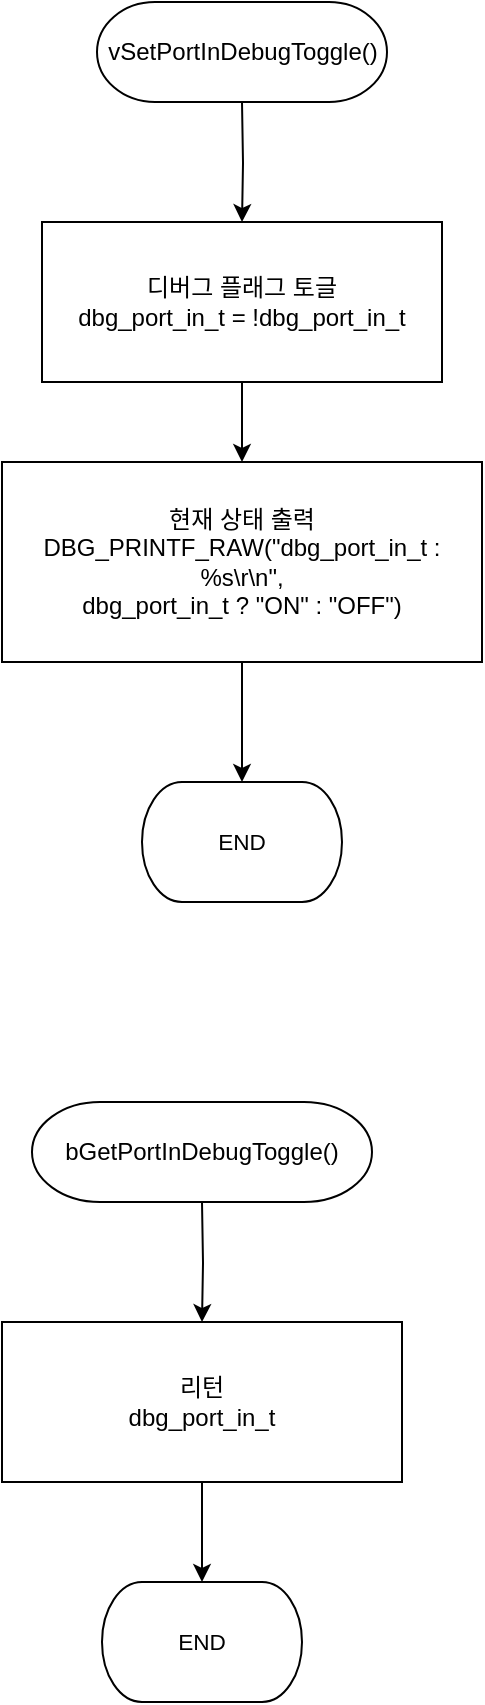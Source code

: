 <mxfile version="20.3.0" type="device" pages="14"><diagram id="52hbI5cn16bynU3GG37K" name="vSetPortInDebugToggle"><mxGraphModel dx="1209" dy="844" grid="1" gridSize="10" guides="1" tooltips="1" connect="1" arrows="1" fold="1" page="1" pageScale="1" pageWidth="827" pageHeight="1169" math="0" shadow="0"><root><mxCell id="0"/><mxCell id="1" parent="0"/><mxCell id="c5zspIYuO8pbOLMZ2Uin-9" value="디버그 플래그 토글&#10;dbg_port_in_t = !dbg_port_in_t" style="rounded=0;whiteSpace=wrap;html=1;strokeWidth=1;" parent="1" vertex="1"><mxGeometry x="300" y="200" width="200" height="80" as="geometry"/></mxCell><mxCell id="c5zspIYuO8pbOLMZ2Uin-10" value="현재 상태 출력&#10;DBG_PRINTF_RAW(&quot;dbg_port_in_t : %s\r\n&quot;,&#10;dbg_port_in_t ? &quot;ON&quot; : &quot;OFF&quot;)" style="rounded=0;whiteSpace=wrap;html=1;strokeWidth=1;" parent="1" vertex="1"><mxGeometry x="280" y="320" width="240" height="100" as="geometry"/></mxCell><mxCell id="c5zspIYuO8pbOLMZ2Uin-12" style="edgeStyle=orthogonalEdgeStyle;rounded=0;orthogonalLoop=1;jettySize=auto;html=1;strokeWidth=1;" parent="1" target="c5zspIYuO8pbOLMZ2Uin-9" edge="1"><mxGeometry relative="1" as="geometry"><mxPoint x="400" y="140" as="sourcePoint"/></mxGeometry></mxCell><mxCell id="c5zspIYuO8pbOLMZ2Uin-13" style="edgeStyle=orthogonalEdgeStyle;rounded=0;orthogonalLoop=1;jettySize=auto;html=1;strokeWidth=1;" parent="1" source="c5zspIYuO8pbOLMZ2Uin-9" target="c5zspIYuO8pbOLMZ2Uin-10" edge="1"><mxGeometry relative="1" as="geometry"/></mxCell><mxCell id="c5zspIYuO8pbOLMZ2Uin-14" style="edgeStyle=orthogonalEdgeStyle;rounded=0;orthogonalLoop=1;jettySize=auto;html=1;strokeWidth=1;" parent="1" source="c5zspIYuO8pbOLMZ2Uin-10" edge="1"><mxGeometry relative="1" as="geometry"><mxPoint x="400" y="480" as="targetPoint"/></mxGeometry></mxCell><UserObject label="&lt;div style=&quot;font-size: 1px&quot;&gt;&lt;font style=&quot;font-size:11.29px;font-family:Arial;color:#000000;direction:ltr;letter-spacing:0px;line-height:120%;opacity:1&quot;&gt;&lt;span style=&quot;font-family: Helvetica; font-size: 12px;&quot;&gt;vSetPortInDebugToggle()&lt;/span&gt;&lt;br&gt;&lt;/font&gt;&lt;/div&gt;" tags="순서도" id="3Gb5f46zy4xetAo8nqwD-1"><mxCell style="verticalAlign=middle;align=center;overflow=width;vsdxID=2;fillColor=#FFFFFF;gradientColor=none;shape=stencil(tVLLDsIgEPwajiQIMfFe638Qu22JCM2Ctv69kK0Rm9qDibeZndkXC1NV6PUATIoQ0V9gNE3smToyKY3rAU1MiKmaqar1CB36m2uIDzo7M7r6e64wUZ4UOUWKB9GdIH4irzWu8B42vRrPScNFXZzN+5mvl3qJXE8mcPRRR+Pdh2Y1dsBTE95a3c0TkBRGgKEIb6wg1/r+ssCXd/vLCgm8z9caa+n6pb48dwrRV1H1Ew==);strokeColor=#000000;spacingTop=-1;spacingBottom=-1;spacingLeft=-1;spacingRight=-1;points=[[0.5,1,0],[0.5,0,0],[0,0.5,0],[1,0.5,0]];labelBackgroundColor=none;rounded=0;html=1;whiteSpace=wrap;strokeWidth=1;" parent="1" vertex="1"><mxGeometry x="327.5" y="90" width="145" height="50" as="geometry"/></mxCell></UserObject><UserObject label="&lt;div style=&quot;font-size: 1px&quot;&gt;&lt;font style=&quot;font-size:11.29px;font-family:Arial;color:#000000;direction:ltr;letter-spacing:0px;line-height:120%;opacity:1&quot;&gt;END&lt;br/&gt;&lt;/font&gt;&lt;/div&gt;" tags="순서도" id="v2s2TqSQ5LeZcv-G4ybJ-1"><mxCell style="verticalAlign=middle;align=center;overflow=width;vsdxID=77;fillColor=#FFFFFF;gradientColor=none;shape=stencil(tVLLDsIgEPwajiQIMfFe638Qu22JCM2Ctv69kK0Rm9qDibeZndkXC1NV6PUATIoQ0V9gNE3smToyKY3rAU1MiKmaqar1CB36m2uIDzo7M7r6e64wUZ4UOUWKB9GdIH4irzWu8B42vRrPScNFXZzN+5mvl3qJXE8mcPRRR+Pdh2Y1dsBTE95a3c0TkBRGgKEIb6wg1/r+ssCXd/vLCgm8z9caa+n6pb48dwrRV1H1Ew==);strokeColor=#000000;spacingTop=-1;spacingBottom=-1;spacingLeft=-1;spacingRight=-1;points=[[0.5,1,0],[0.5,0,0],[0,0.5,0],[1,0.5,0]];labelBackgroundColor=none;rounded=0;html=1;whiteSpace=wrap;" parent="1" vertex="1"><mxGeometry x="350" y="480" width="100" height="60" as="geometry"/></mxCell></UserObject><mxCell id="v2s2TqSQ5LeZcv-G4ybJ-2" value="리턴&lt;br&gt;dbg_port_in_t" style="rounded=0;whiteSpace=wrap;html=1;strokeWidth=1;" parent="1" vertex="1"><mxGeometry x="280" y="750" width="200" height="80" as="geometry"/></mxCell><mxCell id="v2s2TqSQ5LeZcv-G4ybJ-4" style="edgeStyle=orthogonalEdgeStyle;rounded=0;orthogonalLoop=1;jettySize=auto;html=1;strokeWidth=1;" parent="1" target="v2s2TqSQ5LeZcv-G4ybJ-2" edge="1"><mxGeometry relative="1" as="geometry"><mxPoint x="380" y="690" as="sourcePoint"/></mxGeometry></mxCell><mxCell id="v2s2TqSQ5LeZcv-G4ybJ-5" style="edgeStyle=orthogonalEdgeStyle;rounded=0;orthogonalLoop=1;jettySize=auto;html=1;strokeWidth=1;entryX=0.5;entryY=0;entryDx=0;entryDy=0;entryPerimeter=0;" parent="1" source="v2s2TqSQ5LeZcv-G4ybJ-2" target="v2s2TqSQ5LeZcv-G4ybJ-8" edge="1"><mxGeometry relative="1" as="geometry"><mxPoint x="380" y="870" as="targetPoint"/></mxGeometry></mxCell><UserObject label="bGetPortInDebugToggle&lt;span style=&quot;letter-spacing: 0px; background-color: initial;&quot;&gt;()&lt;/span&gt;" tags="순서도" id="v2s2TqSQ5LeZcv-G4ybJ-7"><mxCell style="verticalAlign=middle;align=center;overflow=width;vsdxID=2;fillColor=#FFFFFF;gradientColor=none;shape=stencil(tVLLDsIgEPwajiQIMfFe638Qu22JCM2Ctv69kK0Rm9qDibeZndkXC1NV6PUATIoQ0V9gNE3smToyKY3rAU1MiKmaqar1CB36m2uIDzo7M7r6e64wUZ4UOUWKB9GdIH4irzWu8B42vRrPScNFXZzN+5mvl3qJXE8mcPRRR+Pdh2Y1dsBTE95a3c0TkBRGgKEIb6wg1/r+ssCXd/vLCgm8z9caa+n6pb48dwrRV1H1Ew==);strokeColor=#000000;spacingTop=-1;spacingBottom=-1;spacingLeft=-1;spacingRight=-1;points=[[0.5,1,0],[0.5,0,0],[0,0.5,0],[1,0.5,0]];labelBackgroundColor=none;rounded=0;html=1;whiteSpace=wrap;strokeWidth=1;" parent="1" vertex="1"><mxGeometry x="295" y="640" width="170" height="50" as="geometry"/></mxCell></UserObject><UserObject label="&lt;div style=&quot;font-size: 1px&quot;&gt;&lt;font style=&quot;font-size:11.29px;font-family:Arial;color:#000000;direction:ltr;letter-spacing:0px;line-height:120%;opacity:1&quot;&gt;END&lt;br/&gt;&lt;/font&gt;&lt;/div&gt;" tags="순서도" id="v2s2TqSQ5LeZcv-G4ybJ-8"><mxCell style="verticalAlign=middle;align=center;overflow=width;vsdxID=77;fillColor=#FFFFFF;gradientColor=none;shape=stencil(tVLLDsIgEPwajiQIMfFe638Qu22JCM2Ctv69kK0Rm9qDibeZndkXC1NV6PUATIoQ0V9gNE3smToyKY3rAU1MiKmaqar1CB36m2uIDzo7M7r6e64wUZ4UOUWKB9GdIH4irzWu8B42vRrPScNFXZzN+5mvl3qJXE8mcPRRR+Pdh2Y1dsBTE95a3c0TkBRGgKEIb6wg1/r+ssCXd/vLCgm8z9caa+n6pb48dwrRV1H1Ew==);strokeColor=#000000;spacingTop=-1;spacingBottom=-1;spacingLeft=-1;spacingRight=-1;points=[[0.5,1,0],[0.5,0,0],[0,0.5,0],[1,0.5,0]];labelBackgroundColor=none;rounded=0;html=1;whiteSpace=wrap;" parent="1" vertex="1"><mxGeometry x="330" y="880" width="100" height="60" as="geometry"/></mxCell></UserObject></root></mxGraphModel></diagram><diagram id="rsHNBFl2O70rO2xtK-Mu" name="ucGetValue_INPortPin"><mxGraphModel dx="1209" dy="844" grid="1" gridSize="10" guides="1" tooltips="1" connect="1" arrows="1" fold="1" page="1" pageScale="1" pageWidth="827" pageHeight="1169" math="0" shadow="0"><root><mxCell id="0"/><mxCell id="1" parent="0"/><mxCell id="GHGvstf1-uFFTy_v3v4H-17" value="GPIO 포트 배열 정의&#10;GPIO_TypeDef* IN_Ports[] = {&#10;  DI_IN0_GPIO_Port, DI_IN1_GPIO_Port, ...&#10;  DI_IN15_GPIO_Port&#10;}" style="rounded=0;whiteSpace=wrap;html=1;strokeWidth=1;" parent="1" vertex="1"><mxGeometry x="250" y="150" width="320" height="120" as="geometry"/></mxCell><mxCell id="GHGvstf1-uFFTy_v3v4H-18" value="GPIO 핀 배열 정의&#10;uint16_t IN_Pins[] = {&#10;  DI_IN0_Pin, DI_IN1_Pin, ...&#10;  DI_IN15_Pin&#10;}" style="rounded=0;whiteSpace=wrap;html=1;strokeWidth=1;" parent="1" vertex="1"><mxGeometry x="270" y="310" width="280" height="120" as="geometry"/></mxCell><mxCell id="GHGvstf1-uFFTy_v3v4H-19" value="GPIO 값 읽기&#10;HAL_GPIO_ReadPin(IN_Ports[Port], IN_Pins[Port])" style="rounded=0;whiteSpace=wrap;html=1;strokeWidth=1;" parent="1" vertex="1"><mxGeometry x="270" y="470" width="280" height="80" as="geometry"/></mxCell><mxCell id="GHGvstf1-uFFTy_v3v4H-20" value="타입 캐스팅 및 반환&#10;return (uint8_t)HAL_GPIO_ReadPin(...)" style="rounded=0;whiteSpace=wrap;html=1;strokeWidth=1;" parent="1" vertex="1"><mxGeometry x="290" y="590" width="240" height="80" as="geometry"/></mxCell><mxCell id="GHGvstf1-uFFTy_v3v4H-22" style="edgeStyle=orthogonalEdgeStyle;rounded=0;orthogonalLoop=1;jettySize=auto;html=1;strokeWidth=1;" parent="1" target="GHGvstf1-uFFTy_v3v4H-17" edge="1"><mxGeometry relative="1" as="geometry"><mxPoint x="410" y="110" as="sourcePoint"/></mxGeometry></mxCell><mxCell id="GHGvstf1-uFFTy_v3v4H-23" style="edgeStyle=orthogonalEdgeStyle;rounded=0;orthogonalLoop=1;jettySize=auto;html=1;strokeWidth=1;" parent="1" source="GHGvstf1-uFFTy_v3v4H-17" target="GHGvstf1-uFFTy_v3v4H-18" edge="1"><mxGeometry relative="1" as="geometry"/></mxCell><mxCell id="GHGvstf1-uFFTy_v3v4H-24" style="edgeStyle=orthogonalEdgeStyle;rounded=0;orthogonalLoop=1;jettySize=auto;html=1;strokeWidth=1;" parent="1" source="GHGvstf1-uFFTy_v3v4H-18" target="GHGvstf1-uFFTy_v3v4H-19" edge="1"><mxGeometry relative="1" as="geometry"/></mxCell><mxCell id="GHGvstf1-uFFTy_v3v4H-25" style="edgeStyle=orthogonalEdgeStyle;rounded=0;orthogonalLoop=1;jettySize=auto;html=1;strokeWidth=1;" parent="1" source="GHGvstf1-uFFTy_v3v4H-19" target="GHGvstf1-uFFTy_v3v4H-20" edge="1"><mxGeometry relative="1" as="geometry"/></mxCell><mxCell id="GHGvstf1-uFFTy_v3v4H-26" style="edgeStyle=orthogonalEdgeStyle;rounded=0;orthogonalLoop=1;jettySize=auto;html=1;strokeWidth=1;" parent="1" source="GHGvstf1-uFFTy_v3v4H-20" edge="1"><mxGeometry relative="1" as="geometry"><mxPoint x="410" y="710" as="targetPoint"/></mxGeometry></mxCell><mxCell id="GHGvstf1-uFFTy_v3v4H-27" value="배열 인덱스 범위:&#10;Port: 0 ~ 15&#10;(총 16개 포트)" style="text;html=1;align=left;verticalAlign=top;resizable=0;points=[];autosize=1;strokeColor=#d6b656;fillColor=#fff2cc;fontStyle=2;strokeWidth=1;" parent="1" vertex="1"><mxGeometry x="590" y="150" width="120" height="60" as="geometry"/></mxCell><mxCell id="GHGvstf1-uFFTy_v3v4H-28" value="반환값:&#10;• GPIO_PIN_SET (1)&#10;• GPIO_PIN_RESET (0)" style="text;html=1;align=left;verticalAlign=top;resizable=0;points=[];autosize=1;strokeColor=#82b366;fillColor=#d5e8d4;fontStyle=2;strokeWidth=1;" parent="1" vertex="1"><mxGeometry x="590" y="470" width="140" height="60" as="geometry"/></mxCell><mxCell id="GHGvstf1-uFFTy_v3v4H-29" value="HAL 함수:&#10;STM32 HAL 라이브러리의&#10;GPIO 읽기 함수 사용" style="text;html=1;align=left;verticalAlign=top;resizable=0;points=[];autosize=1;strokeColor=#b85450;fillColor=#f8cecc;fontStyle=2;strokeWidth=1;" parent="1" vertex="1"><mxGeometry x="50" y="470" width="160" height="60" as="geometry"/></mxCell><mxCell id="GHGvstf1-uFFTy_v3v4H-30" value="배열 구조:&#10;IN_Ports[0] = DI_IN0_GPIO_Port&#10;IN_Ports[1] = DI_IN1_GPIO_Port&#10;...&#10;IN_Ports[15] = DI_IN15_GPIO_Port&#10;&#10;IN_Pins[0] = DI_IN0_Pin&#10;IN_Pins[1] = DI_IN1_Pin&#10;...&#10;IN_Pins[15] = DI_IN15_Pin" style="text;html=1;align=left;verticalAlign=top;resizable=0;points=[];autosize=1;strokeColor=#6c8ebf;fillColor=#dae8fc;fontStyle=2;strokeWidth=1;" parent="1" vertex="1"><mxGeometry x="50" y="260" width="180" height="180" as="geometry"/></mxCell><UserObject label="&lt;div style=&quot;font-size: 1px&quot;&gt;&lt;font style=&quot;font-size:11.29px;font-family:Arial;color:#000000;direction:ltr;letter-spacing:0px;line-height:120%;opacity:1&quot;&gt;END&lt;br/&gt;&lt;/font&gt;&lt;/div&gt;" tags="순서도" id="iGgoqHq3plbROFrBVCmd-1"><mxCell style="verticalAlign=middle;align=center;overflow=width;vsdxID=77;fillColor=#FFFFFF;gradientColor=none;shape=stencil(tVLLDsIgEPwajiQIMfFe638Qu22JCM2Ctv69kK0Rm9qDibeZndkXC1NV6PUATIoQ0V9gNE3smToyKY3rAU1MiKmaqar1CB36m2uIDzo7M7r6e64wUZ4UOUWKB9GdIH4irzWu8B42vRrPScNFXZzN+5mvl3qJXE8mcPRRR+Pdh2Y1dsBTE95a3c0TkBRGgKEIb6wg1/r+ssCXd/vLCgm8z9caa+n6pb48dwrRV1H1Ew==);strokeColor=#000000;spacingTop=-1;spacingBottom=-1;spacingLeft=-1;spacingRight=-1;points=[[0.5,1,0],[0.5,0,0],[0,0.5,0],[1,0.5,0]];labelBackgroundColor=none;rounded=0;html=1;whiteSpace=wrap;strokeWidth=1;" parent="1" vertex="1"><mxGeometry x="360" y="710" width="100" height="60" as="geometry"/></mxCell></UserObject><UserObject label="&lt;div style=&quot;font-size: 1px&quot;&gt;&lt;font style=&quot;font-size:11.29px;font-family:Arial;color:#000000;direction:ltr;letter-spacing:0px;line-height:120%;opacity:1&quot;&gt;&lt;span style=&quot;font-family: Helvetica; font-size: 12px;&quot;&gt;ucGetValue_INPortPin&lt;/span&gt;&lt;br&gt;&lt;/font&gt;&lt;/div&gt;" tags="순서도" id="YfZc9yFakZR8EZ7TLWbE-1"><mxCell style="verticalAlign=middle;align=center;overflow=width;vsdxID=2;fillColor=#FFFFFF;gradientColor=none;shape=stencil(tVLLDsIgEPwajiQIMfFe638Qu22JCM2Ctv69kK0Rm9qDibeZndkXC1NV6PUATIoQ0V9gNE3smToyKY3rAU1MiKmaqar1CB36m2uIDzo7M7r6e64wUZ4UOUWKB9GdIH4irzWu8B42vRrPScNFXZzN+5mvl3qJXE8mcPRRR+Pdh2Y1dsBTE95a3c0TkBRGgKEIb6wg1/r+ssCXd/vLCgm8z9caa+n6pb48dwrRV1H1Ew==);strokeColor=#000000;spacingTop=-1;spacingBottom=-1;spacingLeft=-1;spacingRight=-1;points=[[0.5,1,0],[0.5,0,0],[0,0.5,0],[1,0.5,0]];labelBackgroundColor=none;rounded=0;html=1;whiteSpace=wrap;strokeWidth=1;" parent="1" vertex="1"><mxGeometry x="337.5" y="60" width="145" height="50" as="geometry"/></mxCell></UserObject></root></mxGraphModel></diagram><diagram id="0TIern9ZvgayNMUvV5WK" name="Set_InBoardPort"><mxGraphModel dx="1209" dy="844" grid="1" gridSize="10" guides="1" tooltips="1" connect="1" arrows="1" fold="1" page="1" pageScale="1" pageWidth="827" pageHeight="1169" math="0" shadow="0"><root><mxCell id="0"/><mxCell id="1" parent="0"/><mxCell id="6HuTULFJNErhYd_nDtHY-2" value="배열에 값 설정&#10;aucInBoardPort[Port] = Value" style="rounded=0;whiteSpace=wrap;html=1;strokeWidth=1;" parent="1" vertex="1"><mxGeometry x="300" y="240" width="200" height="80" as="geometry"/></mxCell><mxCell id="6HuTULFJNErhYd_nDtHY-4" style="edgeStyle=orthogonalEdgeStyle;rounded=0;orthogonalLoop=1;jettySize=auto;html=1;" parent="1" target="6HuTULFJNErhYd_nDtHY-2" edge="1"><mxGeometry relative="1" as="geometry"><mxPoint x="400" y="180" as="sourcePoint"/></mxGeometry></mxCell><mxCell id="6HuTULFJNErhYd_nDtHY-5" style="edgeStyle=orthogonalEdgeStyle;rounded=0;orthogonalLoop=1;jettySize=auto;html=1;" parent="1" source="6HuTULFJNErhYd_nDtHY-2" edge="1"><mxGeometry relative="1" as="geometry"><mxPoint x="400" y="380" as="targetPoint"/></mxGeometry></mxCell><mxCell id="6HuTULFJNErhYd_nDtHY-6" value="매개변수:&#10;• Port: 배열 인덱스 (포트 번호)&#10;• Value: 설정할 값" style="text;html=1;align=left;verticalAlign=top;resizable=0;points=[];autosize=1;strokeColor=#d6b656;fillColor=#fff2cc;fontStyle=2;" parent="1" vertex="1"><mxGeometry x="110" y="120" width="200" height="60" as="geometry"/></mxCell><UserObject label="&lt;div style=&quot;font-size: 1px&quot;&gt;&lt;font style=&quot;font-size:11.29px;font-family:Arial;color:#000000;direction:ltr;letter-spacing:0px;line-height:120%;opacity:1&quot;&gt;END&lt;br/&gt;&lt;/font&gt;&lt;/div&gt;" tags="순서도" id="NabRnXDjuqeUZgmNMpt4-1"><mxCell style="verticalAlign=middle;align=center;overflow=width;vsdxID=77;fillColor=#FFFFFF;gradientColor=none;shape=stencil(tVLLDsIgEPwajiQIMfFe638Qu22JCM2Ctv69kK0Rm9qDibeZndkXC1NV6PUATIoQ0V9gNE3smToyKY3rAU1MiKmaqar1CB36m2uIDzo7M7r6e64wUZ4UOUWKB9GdIH4irzWu8B42vRrPScNFXZzN+5mvl3qJXE8mcPRRR+Pdh2Y1dsBTE95a3c0TkBRGgKEIb6wg1/r+ssCXd/vLCgm8z9caa+n6pb48dwrRV1H1Ew==);strokeColor=#000000;spacingTop=-1;spacingBottom=-1;spacingLeft=-1;spacingRight=-1;points=[[0.5,1,0],[0.5,0,0],[0,0.5,0],[1,0.5,0]];labelBackgroundColor=none;rounded=0;html=1;whiteSpace=wrap;strokeWidth=1;" parent="1" vertex="1"><mxGeometry x="350" y="380" width="100" height="60" as="geometry"/></mxCell></UserObject><UserObject label="&lt;div style=&quot;&quot;&gt;&lt;font style=&quot;direction: ltr; line-height: 120%; opacity: 1;&quot;&gt;Set_InBoardPort&lt;br&gt;&lt;/font&gt;&lt;/div&gt;" tags="순서도" id="JMApH73oJjd_olNRxmHL-1"><mxCell style="verticalAlign=middle;align=center;overflow=width;vsdxID=2;fillColor=#FFFFFF;gradientColor=none;shape=stencil(tVLLDsIgEPwajiQIMfFe638Qu22JCM2Ctv69kK0Rm9qDibeZndkXC1NV6PUATIoQ0V9gNE3smToyKY3rAU1MiKmaqar1CB36m2uIDzo7M7r6e64wUZ4UOUWKB9GdIH4irzWu8B42vRrPScNFXZzN+5mvl3qJXE8mcPRRR+Pdh2Y1dsBTE95a3c0TkBRGgKEIb6wg1/r+ssCXd/vLCgm8z9caa+n6pb48dwrRV1H1Ew==);strokeColor=#000000;spacingTop=-1;spacingBottom=-1;spacingLeft=-1;spacingRight=-1;points=[[0.5,1,0],[0.5,0,0],[0,0.5,0],[1,0.5,0]];labelBackgroundColor=none;rounded=0;html=1;whiteSpace=wrap;strokeWidth=1;" parent="1" vertex="1"><mxGeometry x="327.5" y="130" width="145" height="50" as="geometry"/></mxCell></UserObject></root></mxGraphModel></diagram><diagram id="ryJVeFA0jsJkcX1VUf06" name="vGet_InBoardPort"><mxGraphModel dx="1209" dy="844" grid="1" gridSize="10" guides="1" tooltips="1" connect="1" arrows="1" fold="1" page="1" pageScale="1" pageWidth="827" pageHeight="1169" math="0" shadow="0"><root><mxCell id="0"/><mxCell id="1" parent="0"/><mxCell id="vNU6aLlUFhcM-ndzWkdz-2" value="루프 초기화&#10;i = 0" style="rounded=0;whiteSpace=wrap;html=1;strokeWidth=1;" parent="1" vertex="1"><mxGeometry x="360" y="180" width="100" height="60" as="geometry"/></mxCell><mxCell id="vNU6aLlUFhcM-ndzWkdz-3" value="i &lt;&#10;Max_INBoardPort?" style="strokeWidth=1;html=1;shape=mxgraph.flowchart.decision;whiteSpace=wrap;" parent="1" vertex="1"><mxGeometry x="340" y="280" width="140" height="100" as="geometry"/></mxCell><mxCell id="vNU6aLlUFhcM-ndzWkdz-4" value="배열 요소 복사&lt;br&gt;buff[i] = aucInErrorPort[i]" style="rounded=0;whiteSpace=wrap;html=1;strokeWidth=1;" parent="1" vertex="1"><mxGeometry x="320" y="420" width="180" height="80" as="geometry"/></mxCell><mxCell id="vNU6aLlUFhcM-ndzWkdz-5" value="루프 카운터 증가&#10;i++" style="rounded=0;whiteSpace=wrap;html=1;strokeWidth=1;" parent="1" vertex="1"><mxGeometry x="360" y="540" width="100" height="60" as="geometry"/></mxCell><mxCell id="vNU6aLlUFhcM-ndzWkdz-7" style="edgeStyle=orthogonalEdgeStyle;rounded=0;orthogonalLoop=1;jettySize=auto;html=1;strokeWidth=1;" parent="1" target="vNU6aLlUFhcM-ndzWkdz-2" edge="1"><mxGeometry relative="1" as="geometry"><mxPoint x="410" y="140" as="sourcePoint"/></mxGeometry></mxCell><mxCell id="vNU6aLlUFhcM-ndzWkdz-8" style="edgeStyle=orthogonalEdgeStyle;rounded=0;orthogonalLoop=1;jettySize=auto;html=1;strokeWidth=1;" parent="1" source="vNU6aLlUFhcM-ndzWkdz-2" target="vNU6aLlUFhcM-ndzWkdz-3" edge="1"><mxGeometry relative="1" as="geometry"/></mxCell><mxCell id="vNU6aLlUFhcM-ndzWkdz-9" style="edgeStyle=orthogonalEdgeStyle;rounded=0;orthogonalLoop=1;jettySize=auto;html=1;strokeWidth=1;" parent="1" source="vNU6aLlUFhcM-ndzWkdz-3" target="vNU6aLlUFhcM-ndzWkdz-4" edge="1"><mxGeometry relative="1" as="geometry"/></mxCell><mxCell id="vNU6aLlUFhcM-ndzWkdz-10" style="edgeStyle=orthogonalEdgeStyle;rounded=0;orthogonalLoop=1;jettySize=auto;html=1;strokeWidth=1;" parent="1" source="vNU6aLlUFhcM-ndzWkdz-4" target="vNU6aLlUFhcM-ndzWkdz-5" edge="1"><mxGeometry relative="1" as="geometry"/></mxCell><mxCell id="vNU6aLlUFhcM-ndzWkdz-11" style="edgeStyle=orthogonalEdgeStyle;rounded=0;orthogonalLoop=1;jettySize=auto;html=1;strokeWidth=1;" parent="1" source="vNU6aLlUFhcM-ndzWkdz-5" target="vNU6aLlUFhcM-ndzWkdz-3" edge="1"><mxGeometry relative="1" as="geometry"><Array as="points"><mxPoint x="410" y="620"/><mxPoint x="550" y="620"/><mxPoint x="550" y="330"/></Array></mxGeometry></mxCell><mxCell id="vNU6aLlUFhcM-ndzWkdz-12" style="edgeStyle=orthogonalEdgeStyle;rounded=0;orthogonalLoop=1;jettySize=auto;html=1;entryX=0;entryY=0.5;entryDx=0;entryDy=0;entryPerimeter=0;strokeWidth=1;" parent="1" source="vNU6aLlUFhcM-ndzWkdz-3" target="KwDmqM5hDjLZUbH_OYtb-1" edge="1"><mxGeometry relative="1" as="geometry"><Array as="points"><mxPoint x="250" y="330"/><mxPoint x="250" y="690"/></Array><mxPoint x="320" y="690" as="targetPoint"/></mxGeometry></mxCell><mxCell id="vNU6aLlUFhcM-ndzWkdz-13" value="Yes" style="text;html=1;align=center;verticalAlign=middle;resizable=0;points=[];autosize=1;strokeColor=none;fillColor=none;fontStyle=0;strokeWidth=1;" parent="1" vertex="1"><mxGeometry x="414" y="370" width="40" height="30" as="geometry"/></mxCell><mxCell id="vNU6aLlUFhcM-ndzWkdz-14" value="No" style="text;html=1;align=center;verticalAlign=middle;resizable=0;points=[];autosize=1;strokeColor=none;fillColor=none;fontStyle=0;strokeWidth=1;fontSize=12;" parent="1" vertex="1"><mxGeometry x="285" y="325" width="40" height="30" as="geometry"/></mxCell><mxCell id="vNU6aLlUFhcM-ndzWkdz-15" value="Loop back" style="text;html=1;align=center;verticalAlign=middle;resizable=0;points=[];autosize=1;strokeColor=none;fillColor=none;fontStyle=0;strokeWidth=1;fontSize=12;" parent="1" vertex="1"><mxGeometry x="545" y="470" width="80" height="30" as="geometry"/></mxCell><UserObject label="&lt;div style=&quot;font-size: 1px&quot;&gt;&lt;font style=&quot;font-size:11.29px;font-family:Arial;color:#000000;direction:ltr;letter-spacing:0px;line-height:120%;opacity:1&quot;&gt;END&lt;br/&gt;&lt;/font&gt;&lt;/div&gt;" tags="순서도" id="KwDmqM5hDjLZUbH_OYtb-1"><mxCell style="verticalAlign=middle;align=center;overflow=width;vsdxID=77;fillColor=#FFFFFF;gradientColor=none;shape=stencil(tVLLDsIgEPwajiQIMfFe638Qu22JCM2Ctv69kK0Rm9qDibeZndkXC1NV6PUATIoQ0V9gNE3smToyKY3rAU1MiKmaqar1CB36m2uIDzo7M7r6e64wUZ4UOUWKB9GdIH4irzWu8B42vRrPScNFXZzN+5mvl3qJXE8mcPRRR+Pdh2Y1dsBTE95a3c0TkBRGgKEIb6wg1/r+ssCXd/vLCgm8z9caa+n6pb48dwrRV1H1Ew==);strokeColor=#000000;spacingTop=-1;spacingBottom=-1;spacingLeft=-1;spacingRight=-1;points=[[0.5,1,0],[0.5,0,0],[0,0.5,0],[1,0.5,0]];labelBackgroundColor=none;rounded=0;html=1;whiteSpace=wrap;strokeWidth=1;" parent="1" vertex="1"><mxGeometry x="360" y="660" width="100" height="60" as="geometry"/></mxCell></UserObject><UserObject label="&lt;div style=&quot;&quot;&gt;&lt;font style=&quot;direction: ltr; line-height: 120%; opacity: 1;&quot;&gt;vGet_InBoardPort&lt;br&gt;&lt;/font&gt;&lt;/div&gt;" tags="순서도" id="GbgQOCnYau9-wnDS-ej9-1"><mxCell style="verticalAlign=middle;align=center;overflow=width;vsdxID=2;fillColor=#FFFFFF;gradientColor=none;shape=stencil(tVLLDsIgEPwajiQIMfFe638Qu22JCM2Ctv69kK0Rm9qDibeZndkXC1NV6PUATIoQ0V9gNE3smToyKY3rAU1MiKmaqar1CB36m2uIDzo7M7r6e64wUZ4UOUWKB9GdIH4irzWu8B42vRrPScNFXZzN+5mvl3qJXE8mcPRRR+Pdh2Y1dsBTE95a3c0TkBRGgKEIb6wg1/r+ssCXd/vLCgm8z9caa+n6pb48dwrRV1H1Ew==);strokeColor=#000000;spacingTop=-1;spacingBottom=-1;spacingLeft=-1;spacingRight=-1;points=[[0.5,1,0],[0.5,0,0],[0,0.5,0],[1,0.5,0]];labelBackgroundColor=none;rounded=0;html=1;whiteSpace=wrap;strokeWidth=1;" parent="1" vertex="1"><mxGeometry x="337.5" y="90" width="145" height="50" as="geometry"/></mxCell></UserObject></root></mxGraphModel></diagram><diagram id="eZFwLZwcAADwSID6duic" name="Set_InErrorPort"><mxGraphModel dx="1209" dy="844" grid="1" gridSize="10" guides="1" tooltips="1" connect="1" arrows="1" fold="1" page="1" pageScale="1" pageWidth="827" pageHeight="1169" math="0" shadow="0"><root><mxCell id="0"/><mxCell id="1" parent="0"/><mxCell id="qKPQXR2RUfOkZ9Lsqmf--1" value="배열에 값 설정&lt;br&gt;aucInErrorPort[Port] = Value" style="rounded=0;whiteSpace=wrap;html=1;strokeWidth=1;" parent="1" vertex="1"><mxGeometry x="300" y="240" width="200" height="80" as="geometry"/></mxCell><mxCell id="qKPQXR2RUfOkZ9Lsqmf--2" style="edgeStyle=orthogonalEdgeStyle;rounded=0;orthogonalLoop=1;jettySize=auto;html=1;" parent="1" target="qKPQXR2RUfOkZ9Lsqmf--1" edge="1"><mxGeometry relative="1" as="geometry"><mxPoint x="400" y="180" as="sourcePoint"/></mxGeometry></mxCell><mxCell id="qKPQXR2RUfOkZ9Lsqmf--3" style="edgeStyle=orthogonalEdgeStyle;rounded=0;orthogonalLoop=1;jettySize=auto;html=1;" parent="1" source="qKPQXR2RUfOkZ9Lsqmf--1" edge="1"><mxGeometry relative="1" as="geometry"><mxPoint x="400" y="380" as="targetPoint"/></mxGeometry></mxCell><mxCell id="qKPQXR2RUfOkZ9Lsqmf--4" value="매개변수:&#10;• Port: 배열 인덱스 (포트 번호)&#10;• Value: 설정할 값" style="text;html=1;align=left;verticalAlign=top;resizable=0;points=[];autosize=1;strokeColor=#d6b656;fillColor=#fff2cc;fontStyle=2;" parent="1" vertex="1"><mxGeometry x="110" y="120" width="200" height="60" as="geometry"/></mxCell><mxCell id="qKPQXR2RUfOkZ9Lsqmf--5" value="배열 정보:&lt;br&gt;•&amp;nbsp;&lt;span style=&quot;font-style: normal; text-align: center;&quot;&gt;aucInErrorPort&lt;/span&gt;[]: 전역 배열&lt;br&gt;• 각 포트의 에러 상태를 저장&lt;br&gt;• 타입: uint8_t" style="text;html=1;align=left;verticalAlign=top;resizable=0;points=[];autosize=1;strokeColor=#b85450;fillColor=#f8cecc;fontStyle=2;" parent="1" vertex="1"><mxGeometry x="100" y="240" width="180" height="70" as="geometry"/></mxCell><UserObject label="&lt;div style=&quot;font-size: 1px&quot;&gt;&lt;font style=&quot;font-size:11.29px;font-family:Arial;color:#000000;direction:ltr;letter-spacing:0px;line-height:120%;opacity:1&quot;&gt;END&lt;br/&gt;&lt;/font&gt;&lt;/div&gt;" tags="순서도" id="qKPQXR2RUfOkZ9Lsqmf--8"><mxCell style="verticalAlign=middle;align=center;overflow=width;vsdxID=77;fillColor=#FFFFFF;gradientColor=none;shape=stencil(tVLLDsIgEPwajiQIMfFe638Qu22JCM2Ctv69kK0Rm9qDibeZndkXC1NV6PUATIoQ0V9gNE3smToyKY3rAU1MiKmaqar1CB36m2uIDzo7M7r6e64wUZ4UOUWKB9GdIH4irzWu8B42vRrPScNFXZzN+5mvl3qJXE8mcPRRR+Pdh2Y1dsBTE95a3c0TkBRGgKEIb6wg1/r+ssCXd/vLCgm8z9caa+n6pb48dwrRV1H1Ew==);strokeColor=#000000;spacingTop=-1;spacingBottom=-1;spacingLeft=-1;spacingRight=-1;points=[[0.5,1,0],[0.5,0,0],[0,0.5,0],[1,0.5,0]];labelBackgroundColor=none;rounded=0;html=1;whiteSpace=wrap;strokeWidth=1;" parent="1" vertex="1"><mxGeometry x="350" y="380" width="100" height="60" as="geometry"/></mxCell></UserObject><UserObject label="&lt;div style=&quot;&quot;&gt;&lt;font style=&quot;direction: ltr; line-height: 120%; opacity: 1;&quot;&gt;Set_InErrorPort&lt;br&gt;&lt;/font&gt;&lt;/div&gt;" tags="순서도" id="qKPQXR2RUfOkZ9Lsqmf--9"><mxCell style="verticalAlign=middle;align=center;overflow=width;vsdxID=2;fillColor=#FFFFFF;gradientColor=none;shape=stencil(tVLLDsIgEPwajiQIMfFe638Qu22JCM2Ctv69kK0Rm9qDibeZndkXC1NV6PUATIoQ0V9gNE3smToyKY3rAU1MiKmaqar1CB36m2uIDzo7M7r6e64wUZ4UOUWKB9GdIH4irzWu8B42vRrPScNFXZzN+5mvl3qJXE8mcPRRR+Pdh2Y1dsBTE95a3c0TkBRGgKEIb6wg1/r+ssCXd/vLCgm8z9caa+n6pb48dwrRV1H1Ew==);strokeColor=#000000;spacingTop=-1;spacingBottom=-1;spacingLeft=-1;spacingRight=-1;points=[[0.5,1,0],[0.5,0,0],[0,0.5,0],[1,0.5,0]];labelBackgroundColor=none;rounded=0;html=1;whiteSpace=wrap;strokeWidth=1;" parent="1" vertex="1"><mxGeometry x="327.5" y="130" width="145" height="50" as="geometry"/></mxCell></UserObject></root></mxGraphModel></diagram><diagram id="XN-po6-ViMD6UjZiIHcE" name="vGet_InErrorPort"><mxGraphModel dx="1209" dy="844" grid="1" gridSize="10" guides="1" tooltips="1" connect="1" arrows="1" fold="1" page="1" pageScale="1" pageWidth="827" pageHeight="1169" math="0" shadow="0"><root><mxCell id="0"/><mxCell id="1" parent="0"/><mxCell id="1v3AQ528z19pFi6Dj0xC-2" value="uint8_t i = 0" style="rounded=0;whiteSpace=wrap;html=1;strokeWidth=1;fontStyle=0;strokeColor=#000000;" vertex="1" parent="1"><mxGeometry x="390" y="240" width="120" height="40" as="geometry"/></mxCell><mxCell id="1v3AQ528z19pFi6Dj0xC-3" value="i &lt; Max_INBoardPort ?" style="rhombus;whiteSpace=wrap;html=1;strokeWidth=1;fontStyle=0;strokeColor=#000000;" vertex="1" parent="1"><mxGeometry x="370" y="320" width="160" height="60" as="geometry"/></mxCell><mxCell id="1v3AQ528z19pFi6Dj0xC-4" value="buff[i] = aucInErrorPort[i]" style="rounded=0;whiteSpace=wrap;html=1;strokeWidth=1;fontStyle=0;strokeColor=#000000;" vertex="1" parent="1"><mxGeometry x="370" y="420" width="160" height="40" as="geometry"/></mxCell><mxCell id="1v3AQ528z19pFi6Dj0xC-5" value="i++" style="rounded=0;whiteSpace=wrap;html=1;strokeWidth=1;fontStyle=0;strokeColor=#000000;" vertex="1" parent="1"><mxGeometry x="410" y="490" width="80" height="40" as="geometry"/></mxCell><mxCell id="1v3AQ528z19pFi6Dj0xC-7" value="" style="endArrow=classic;html=1;rounded=0;exitX=0.5;exitY=1;exitDx=0;exitDy=0;exitPerimeter=0;entryX=0.5;entryY=0;entryDx=0;entryDy=0;" edge="1" parent="1" source="6Ts1cbeBuCO-BFCGrcyK-1" target="1v3AQ528z19pFi6Dj0xC-2"><mxGeometry width="50" height="50" relative="1" as="geometry"><mxPoint x="450" y="200" as="sourcePoint"/><mxPoint x="450" y="240" as="targetPoint"/></mxGeometry></mxCell><mxCell id="1v3AQ528z19pFi6Dj0xC-8" value="" style="endArrow=classic;html=1;rounded=0;exitX=0.5;exitY=1;exitDx=0;exitDy=0;entryX=0.5;entryY=0;entryDx=0;entryDy=0;" edge="1" parent="1" source="1v3AQ528z19pFi6Dj0xC-2" target="1v3AQ528z19pFi6Dj0xC-3"><mxGeometry width="50" height="50" relative="1" as="geometry"><mxPoint x="450" y="280" as="sourcePoint"/><mxPoint x="450" y="320" as="targetPoint"/></mxGeometry></mxCell><mxCell id="1v3AQ528z19pFi6Dj0xC-9" value="YES" style="endArrow=classic;html=1;rounded=0;exitX=0.5;exitY=1;exitDx=0;exitDy=0;entryX=0.5;entryY=0;entryDx=0;entryDy=0;" edge="1" parent="1" source="1v3AQ528z19pFi6Dj0xC-3" target="1v3AQ528z19pFi6Dj0xC-4"><mxGeometry width="50" height="50" relative="1" as="geometry"><mxPoint x="450" y="380" as="sourcePoint"/><mxPoint x="450" y="420" as="targetPoint"/></mxGeometry></mxCell><mxCell id="1v3AQ528z19pFi6Dj0xC-10" value="NO" style="endArrow=classic;html=1;rounded=0;exitX=1;exitY=0.5;exitDx=0;exitDy=0;entryX=0;entryY=0.5;entryDx=0;entryDy=0;entryPerimeter=0;" edge="1" parent="1" source="1v3AQ528z19pFi6Dj0xC-3" target="UM4oOzMVoyvXLB0cJjN--1"><mxGeometry width="50" height="50" relative="1" as="geometry"><mxPoint x="530" y="350" as="sourcePoint"/><mxPoint x="620" y="350" as="targetPoint"/></mxGeometry></mxCell><mxCell id="1v3AQ528z19pFi6Dj0xC-11" value="" style="endArrow=classic;html=1;rounded=0;exitX=0.5;exitY=1;exitDx=0;exitDy=0;entryX=0.5;entryY=0;entryDx=0;entryDy=0;" edge="1" parent="1" source="1v3AQ528z19pFi6Dj0xC-4" target="1v3AQ528z19pFi6Dj0xC-5"><mxGeometry width="50" height="50" relative="1" as="geometry"><mxPoint x="450" y="460" as="sourcePoint"/><mxPoint x="450" y="490" as="targetPoint"/></mxGeometry></mxCell><mxCell id="1v3AQ528z19pFi6Dj0xC-12" value="" style="endArrow=classic;html=1;rounded=0;exitX=0;exitY=0.5;exitDx=0;exitDy=0;entryX=0;entryY=0.5;entryDx=0;entryDy=0;" edge="1" parent="1" source="1v3AQ528z19pFi6Dj0xC-5" target="1v3AQ528z19pFi6Dj0xC-3"><mxGeometry width="50" height="50" relative="1" as="geometry"><mxPoint x="410" y="510" as="sourcePoint"/><mxPoint x="370" y="350" as="targetPoint"/><Array as="points"><mxPoint x="330" y="510"/><mxPoint x="330" y="350"/></Array></mxGeometry></mxCell><UserObject label="&lt;div style=&quot;&quot;&gt;&lt;font style=&quot;direction: ltr; line-height: 120%; opacity: 1;&quot;&gt;vGet_InErrorPort&lt;br&gt;&lt;/font&gt;&lt;/div&gt;" tags="순서도" id="6Ts1cbeBuCO-BFCGrcyK-1"><mxCell style="verticalAlign=middle;align=center;overflow=width;vsdxID=2;fillColor=#FFFFFF;gradientColor=none;shape=stencil(tVLLDsIgEPwajiQIMfFe638Qu22JCM2Ctv69kK0Rm9qDibeZndkXC1NV6PUATIoQ0V9gNE3smToyKY3rAU1MiKmaqar1CB36m2uIDzo7M7r6e64wUZ4UOUWKB9GdIH4irzWu8B42vRrPScNFXZzN+5mvl3qJXE8mcPRRR+Pdh2Y1dsBTE95a3c0TkBRGgKEIb6wg1/r+ssCXd/vLCgm8z9caa+n6pb48dwrRV1H1Ew==);strokeColor=#000000;spacingTop=-1;spacingBottom=-1;spacingLeft=-1;spacingRight=-1;points=[[0.5,1,0],[0.5,0,0],[0,0.5,0],[1,0.5,0]];labelBackgroundColor=none;rounded=0;html=1;whiteSpace=wrap;strokeWidth=1;" vertex="1" parent="1"><mxGeometry x="377.5" y="160" width="145" height="50" as="geometry"/></mxCell></UserObject><UserObject label="&lt;div style=&quot;font-size: 1px&quot;&gt;&lt;font style=&quot;font-size:11.29px;font-family:Arial;color:#000000;direction:ltr;letter-spacing:0px;line-height:120%;opacity:1&quot;&gt;END&lt;br/&gt;&lt;/font&gt;&lt;/div&gt;" tags="순서도" id="UM4oOzMVoyvXLB0cJjN--1"><mxCell style="verticalAlign=middle;align=center;overflow=width;vsdxID=77;fillColor=#FFFFFF;gradientColor=none;shape=stencil(tVLLDsIgEPwajiQIMfFe638Qu22JCM2Ctv69kK0Rm9qDibeZndkXC1NV6PUATIoQ0V9gNE3smToyKY3rAU1MiKmaqar1CB36m2uIDzo7M7r6e64wUZ4UOUWKB9GdIH4irzWu8B42vRrPScNFXZzN+5mvl3qJXE8mcPRRR+Pdh2Y1dsBTE95a3c0TkBRGgKEIb6wg1/r+ssCXd/vLCgm8z9caa+n6pb48dwrRV1H1Ew==);strokeColor=#000000;spacingTop=-1;spacingBottom=-1;spacingLeft=-1;spacingRight=-1;points=[[0.5,1,0],[0.5,0,0],[0,0.5,0],[1,0.5,0]];labelBackgroundColor=none;rounded=0;html=1;whiteSpace=wrap;strokeWidth=1;" vertex="1" parent="1"><mxGeometry x="640" y="325" width="80" height="50" as="geometry"/></mxCell></UserObject></root></mxGraphModel></diagram><diagram id="w3h_nNZoTVUPLlodb-n9" name="vInErrorPort_Poll"><mxGraphModel dx="1209" dy="844" grid="1" gridSize="10" guides="1" tooltips="1" connect="1" arrows="1" fold="1" page="1" pageScale="1" pageWidth="827" pageHeight="1169" math="0" shadow="0"><root><mxCell id="0"/><mxCell id="1" parent="0"/><mxCell id="AL06r2YRqwEk1m_VauEr-2" value="(xTaskGetTickCount() -&#10;uiTmrInErrorPort)&#10;&amp;gt; 20?" style="strokeWidth=1;html=1;shape=mxgraph.flowchart.decision;whiteSpace=wrap;fontStyle=0" parent="1" vertex="1"><mxGeometry x="290" y="120" width="220" height="120" as="geometry"/></mxCell><mxCell id="AL06r2YRqwEk1m_VauEr-3" value="루프 초기화&#10;i = 0" style="rounded=0;whiteSpace=wrap;html=1;strokeWidth=1;fontStyle=0" parent="1" vertex="1"><mxGeometry x="350" y="280" width="100" height="60" as="geometry"/></mxCell><mxCell id="AL06r2YRqwEk1m_VauEr-4" value="i &amp;lt;&#10;Max_INBoardPort?" style="strokeWidth=1;html=1;shape=mxgraph.flowchart.decision;whiteSpace=wrap;fontStyle=0" parent="1" vertex="1"><mxGeometry x="320" y="380" width="160" height="100" as="geometry"/></mxCell><mxCell id="AL06r2YRqwEk1m_VauEr-5" value="aucInErrorPort[i]&#10;!= 0?" style="strokeWidth=1;html=1;shape=mxgraph.flowchart.decision;whiteSpace=wrap;fontStyle=0" parent="1" vertex="1"><mxGeometry x="340" y="520" width="120" height="100" as="geometry"/></mxCell><mxCell id="AL06r2YRqwEk1m_VauEr-6" value="에러 카운트 증가&#10;ucBuffInErrCount[i]++" style="rounded=0;whiteSpace=wrap;html=1;strokeWidth=1;fontStyle=0" parent="1" vertex="1"><mxGeometry x="83" y="540" width="160" height="60" as="geometry"/></mxCell><mxCell id="AL06r2YRqwEk1m_VauEr-7" value="에러 카운트 초기화&#10;ucBuffInErrCount[i] = 0" style="rounded=0;whiteSpace=wrap;html=1;strokeWidth=1;fontStyle=0" parent="1" vertex="1"><mxGeometry x="570" y="540" width="160" height="60" as="geometry"/></mxCell><mxCell id="AL06r2YRqwEk1m_VauEr-8" value="ucBuffInErrCount[i]&#10;&amp;gt;= dMax_InErrCount?" style="strokeWidth=1;html=1;shape=mxgraph.flowchart.decision;whiteSpace=wrap;fontStyle=0" parent="1" vertex="1"><mxGeometry x="325" y="680" width="150" height="120" as="geometry"/></mxCell><mxCell id="AL06r2YRqwEk1m_VauEr-9" value="최대값으로 설정&#10;ucBuffInErrCount[i] =&#10;dMax_InErrCount" style="rounded=0;whiteSpace=wrap;html=1;strokeWidth=1;fontStyle=0" parent="1" vertex="1"><mxGeometry x="20" y="750" width="160" height="80" as="geometry"/></mxCell><mxCell id="AL06r2YRqwEk1m_VauEr-10" value="i++" style="rounded=0;whiteSpace=wrap;html=1;strokeWidth=1;fontStyle=0" parent="1" vertex="1"><mxGeometry x="370" y="840" width="60" height="40" as="geometry"/></mxCell><mxCell id="AL06r2YRqwEk1m_VauEr-11" value="타이머 업데이트&#10;uiTmrInErrorPort =&#10;xTaskGetTickCount()" style="rounded=0;whiteSpace=wrap;html=1;strokeWidth=1;fontStyle=0" parent="1" vertex="1"><mxGeometry x="320" y="920" width="160" height="80" as="geometry"/></mxCell><mxCell id="AL06r2YRqwEk1m_VauEr-13" style="edgeStyle=orthogonalEdgeStyle;rounded=0;orthogonalLoop=1;jettySize=auto;html=1;strokeWidth=1;fontStyle=0" parent="1" target="AL06r2YRqwEk1m_VauEr-2" edge="1"><mxGeometry relative="1" as="geometry"><mxPoint x="400" y="80" as="sourcePoint"/></mxGeometry></mxCell><mxCell id="AL06r2YRqwEk1m_VauEr-14" style="edgeStyle=orthogonalEdgeStyle;rounded=0;orthogonalLoop=1;jettySize=auto;html=1;strokeWidth=1;fontStyle=0" parent="1" source="AL06r2YRqwEk1m_VauEr-2" target="AL06r2YRqwEk1m_VauEr-3" edge="1"><mxGeometry relative="1" as="geometry"/></mxCell><mxCell id="AL06r2YRqwEk1m_VauEr-15" style="edgeStyle=orthogonalEdgeStyle;rounded=0;orthogonalLoop=1;jettySize=auto;html=1;strokeWidth=1;fontStyle=0" parent="1" source="AL06r2YRqwEk1m_VauEr-3" target="AL06r2YRqwEk1m_VauEr-4" edge="1"><mxGeometry relative="1" as="geometry"/></mxCell><mxCell id="AL06r2YRqwEk1m_VauEr-16" style="edgeStyle=orthogonalEdgeStyle;rounded=0;orthogonalLoop=1;jettySize=auto;html=1;strokeWidth=1;fontStyle=0" parent="1" source="AL06r2YRqwEk1m_VauEr-4" target="AL06r2YRqwEk1m_VauEr-5" edge="1"><mxGeometry relative="1" as="geometry"/></mxCell><mxCell id="AL06r2YRqwEk1m_VauEr-17" style="edgeStyle=orthogonalEdgeStyle;rounded=0;orthogonalLoop=1;jettySize=auto;html=1;strokeWidth=1;fontStyle=0" parent="1" source="AL06r2YRqwEk1m_VauEr-5" target="AL06r2YRqwEk1m_VauEr-6" edge="1"><mxGeometry relative="1" as="geometry"/></mxCell><mxCell id="AL06r2YRqwEk1m_VauEr-18" style="edgeStyle=orthogonalEdgeStyle;rounded=0;orthogonalLoop=1;jettySize=auto;html=1;strokeWidth=1;fontStyle=0" parent="1" source="AL06r2YRqwEk1m_VauEr-5" target="AL06r2YRqwEk1m_VauEr-7" edge="1"><mxGeometry relative="1" as="geometry"/></mxCell><mxCell id="AL06r2YRqwEk1m_VauEr-19" style="edgeStyle=orthogonalEdgeStyle;rounded=0;orthogonalLoop=1;jettySize=auto;html=1;strokeWidth=1;fontStyle=0" parent="1" source="AL06r2YRqwEk1m_VauEr-6" target="AL06r2YRqwEk1m_VauEr-8" edge="1"><mxGeometry relative="1" as="geometry"><Array as="points"><mxPoint x="220" y="620"/><mxPoint x="220" y="740"/></Array></mxGeometry></mxCell><mxCell id="AL06r2YRqwEk1m_VauEr-20" style="edgeStyle=orthogonalEdgeStyle;rounded=0;orthogonalLoop=1;jettySize=auto;html=1;strokeWidth=1;fontStyle=0" parent="1" source="AL06r2YRqwEk1m_VauEr-7" target="AL06r2YRqwEk1m_VauEr-8" edge="1"><mxGeometry relative="1" as="geometry"><Array as="points"><mxPoint x="660" y="740"/></Array></mxGeometry></mxCell><mxCell id="AL06r2YRqwEk1m_VauEr-21" style="edgeStyle=orthogonalEdgeStyle;rounded=0;orthogonalLoop=1;jettySize=auto;html=1;strokeWidth=1;fontStyle=0" parent="1" source="AL06r2YRqwEk1m_VauEr-8" target="AL06r2YRqwEk1m_VauEr-9" edge="1"><mxGeometry relative="1" as="geometry"/></mxCell><mxCell id="AL06r2YRqwEk1m_VauEr-22" style="edgeStyle=orthogonalEdgeStyle;rounded=0;orthogonalLoop=1;jettySize=auto;html=1;strokeWidth=1;fontStyle=0" parent="1" source="AL06r2YRqwEk1m_VauEr-8" target="AL06r2YRqwEk1m_VauEr-10" edge="1"><mxGeometry relative="1" as="geometry"/></mxCell><mxCell id="AL06r2YRqwEk1m_VauEr-23" style="edgeStyle=orthogonalEdgeStyle;rounded=0;orthogonalLoop=1;jettySize=auto;html=1;strokeWidth=1;fontStyle=0" parent="1" source="AL06r2YRqwEk1m_VauEr-9" target="AL06r2YRqwEk1m_VauEr-10" edge="1"><mxGeometry relative="1" as="geometry"><Array as="points"><mxPoint x="180" y="810"/><mxPoint x="400" y="810"/></Array></mxGeometry></mxCell><mxCell id="AL06r2YRqwEk1m_VauEr-24" style="edgeStyle=orthogonalEdgeStyle;rounded=0;orthogonalLoop=1;jettySize=auto;html=1;strokeWidth=1;fontStyle=0" parent="1" source="AL06r2YRqwEk1m_VauEr-10" target="AL06r2YRqwEk1m_VauEr-4" edge="1"><mxGeometry relative="1" as="geometry"><Array as="points"><mxPoint x="400" y="900"/><mxPoint x="550" y="900"/><mxPoint x="550" y="430"/></Array></mxGeometry></mxCell><mxCell id="AL06r2YRqwEk1m_VauEr-25" style="edgeStyle=orthogonalEdgeStyle;rounded=0;orthogonalLoop=1;jettySize=auto;html=1;strokeWidth=1;fontStyle=0" parent="1" source="AL06r2YRqwEk1m_VauEr-4" target="AL06r2YRqwEk1m_VauEr-11" edge="1"><mxGeometry relative="1" as="geometry"><Array as="points"><mxPoint x="280" y="430"/><mxPoint x="280" y="960"/></Array></mxGeometry></mxCell><mxCell id="AL06r2YRqwEk1m_VauEr-26" style="edgeStyle=orthogonalEdgeStyle;rounded=0;orthogonalLoop=1;jettySize=auto;html=1;strokeWidth=1;fontStyle=0" parent="1" source="AL06r2YRqwEk1m_VauEr-2" edge="1"><mxGeometry relative="1" as="geometry"><Array as="points"><mxPoint x="770" y="180"/><mxPoint x="770" y="1070"/></Array><mxPoint x="460" y="1070" as="targetPoint"/></mxGeometry></mxCell><mxCell id="AL06r2YRqwEk1m_VauEr-27" style="edgeStyle=orthogonalEdgeStyle;rounded=0;orthogonalLoop=1;jettySize=auto;html=1;strokeWidth=1;fontStyle=0" parent="1" edge="1"><mxGeometry relative="1" as="geometry"><mxPoint x="409" y="1000" as="sourcePoint"/><mxPoint x="409" y="1040" as="targetPoint"/></mxGeometry></mxCell><mxCell id="AL06r2YRqwEk1m_VauEr-28" value="Yes" style="text;html=1;align=center;verticalAlign=middle;resizable=0;points=[];autosize=1;strokeColor=none;fillColor=none;fontStyle=0;strokeWidth=1;" parent="1" vertex="1"><mxGeometry x="397" y="240" width="40" height="30" as="geometry"/></mxCell><mxCell id="AL06r2YRqwEk1m_VauEr-29" value="No" style="text;html=1;align=center;verticalAlign=middle;resizable=0;points=[];autosize=1;strokeColor=none;fillColor=none;fontStyle=0;strokeWidth=1;" parent="1" vertex="1"><mxGeometry x="545" y="150" width="40" height="30" as="geometry"/></mxCell><mxCell id="AL06r2YRqwEk1m_VauEr-30" value="Yes" style="text;html=1;align=center;verticalAlign=middle;resizable=0;points=[];autosize=1;strokeColor=none;fillColor=none;fontStyle=0;strokeWidth=1;" parent="1" vertex="1"><mxGeometry x="410" y="500" width="40" height="30" as="geometry"/></mxCell><mxCell id="AL06r2YRqwEk1m_VauEr-31" value="No" style="text;html=1;align=center;verticalAlign=middle;resizable=0;points=[];autosize=1;strokeColor=none;fillColor=none;fontStyle=0;strokeWidth=1;" parent="1" vertex="1"><mxGeometry x="245" y="440" width="40" height="30" as="geometry"/></mxCell><mxCell id="AL06r2YRqwEk1m_VauEr-32" value="Yes" style="text;html=1;align=center;verticalAlign=middle;resizable=0;points=[];autosize=1;strokeColor=none;fillColor=none;fontStyle=0;strokeWidth=1;" parent="1" vertex="1"><mxGeometry x="300" y="560" width="40" height="30" as="geometry"/></mxCell><mxCell id="AL06r2YRqwEk1m_VauEr-33" value="No" style="text;html=1;align=center;verticalAlign=middle;resizable=0;points=[];autosize=1;strokeColor=none;fillColor=none;fontStyle=0;strokeWidth=1;" parent="1" vertex="1"><mxGeometry x="475" y="560" width="40" height="30" as="geometry"/></mxCell><mxCell id="AL06r2YRqwEk1m_VauEr-34" value="Yes" style="text;html=1;align=center;verticalAlign=middle;resizable=0;points=[];autosize=1;strokeColor=none;fillColor=none;fontStyle=0;strokeWidth=1;" parent="1" vertex="1"><mxGeometry x="280" y="720" width="40" height="30" as="geometry"/></mxCell><mxCell id="AL06r2YRqwEk1m_VauEr-35" value="No" style="text;html=1;align=center;verticalAlign=middle;resizable=0;points=[];autosize=1;strokeColor=none;fillColor=none;fontStyle=0;strokeWidth=1;" parent="1" vertex="1"><mxGeometry x="397" y="805" width="40" height="30" as="geometry"/></mxCell><mxCell id="AL06r2YRqwEk1m_VauEr-36" value="Loop back" style="text;html=1;align=center;verticalAlign=middle;resizable=0;points=[];autosize=1;strokeColor=none;fillColor=none;fontStyle=0;strokeWidth=1;" parent="1" vertex="1"><mxGeometry x="585" y="650" width="80" height="30" as="geometry"/></mxCell><UserObject label="&lt;div style=&quot;font-size: 1px&quot;&gt;&lt;font style=&quot;font-size:11.29px;font-family:Arial;color:#000000;direction:ltr;letter-spacing:0px;line-height:120%;opacity:1&quot;&gt;&lt;span style=&quot;font-family: Helvetica; font-size: 12px;&quot;&gt;vInErrorPort_Poll()&lt;/span&gt;&lt;br&gt;&lt;/font&gt;&lt;/div&gt;" tags="순서도" id="AL06r2YRqwEk1m_VauEr-38"><mxCell style="verticalAlign=middle;align=center;overflow=width;vsdxID=2;fillColor=#FFFFFF;gradientColor=none;shape=stencil(tVLLDsIgEPwajiQIMfFe638Qu22JCM2Ctv69kK0Rm9qDibeZndkXC1NV6PUATIoQ0V9gNE3smToyKY3rAU1MiKmaqar1CB36m2uIDzo7M7r6e64wUZ4UOUWKB9GdIH4irzWu8B42vRrPScNFXZzN+5mvl3qJXE8mcPRRR+Pdh2Y1dsBTE95a3c0TkBRGgKEIb6wg1/r+ssCXd/vLCgm8z9caa+n6pb48dwrRV1H1Ew==);strokeColor=#000000;spacingTop=-1;spacingBottom=-1;spacingLeft=-1;spacingRight=-1;points=[[0.5,1,0],[0.5,0,0],[0,0.5,0],[1,0.5,0]];labelBackgroundColor=none;rounded=0;html=1;whiteSpace=wrap;strokeWidth=1;fontStyle=0" parent="1" vertex="1"><mxGeometry x="335" y="30" width="130" height="50" as="geometry"/></mxCell></UserObject><UserObject label="&lt;div style=&quot;font-size: 1px&quot;&gt;&lt;font style=&quot;font-size:11.29px;font-family:Arial;color:#000000;direction:ltr;letter-spacing:0px;line-height:120%;opacity:1&quot;&gt;END&lt;br&gt;&lt;/font&gt;&lt;/div&gt;" tags="순서도" id="AL06r2YRqwEk1m_VauEr-39"><mxCell style="verticalAlign=middle;align=center;overflow=width;vsdxID=77;fillColor=#FFFFFF;gradientColor=none;shape=stencil(tVLLDsIgEPwajiQIMfFe638Qu22JCM2Ctv69kK0Rm9qDibeZndkXC1NV6PUATIoQ0V9gNE3smToyKY3rAU1MiKmaqar1CB36m2uIDzo7M7r6e64wUZ4UOUWKB9GdIH4irzWu8B42vRrPScNFXZzN+5mvl3qJXE8mcPRRR+Pdh2Y1dsBTE95a3c0TkBRGgKEIb6wg1/r+ssCXd/vLCgm8z9caa+n6pb48dwrRV1H1Ew==);strokeColor=#000000;spacingTop=-1;spacingBottom=-1;spacingLeft=-1;spacingRight=-1;points=[[0.5,1,0],[0.5,0,0],[0,0.5,0],[1,0.5,0]];labelBackgroundColor=none;rounded=0;html=1;whiteSpace=wrap;fontStyle=0" parent="1" vertex="1"><mxGeometry x="360" y="1040" width="100" height="60" as="geometry"/></mxCell></UserObject></root></mxGraphModel></diagram><diagram id="Ky3SS0_F6Vsd3eGLL7Ag" name="ucGetErrInPort"><mxGraphModel dx="1209" dy="844" grid="1" gridSize="10" guides="1" tooltips="1" connect="1" arrows="1" fold="1" page="1" pageScale="1" pageWidth="827" pageHeight="1169" math="0" shadow="0"><root><mxCell id="0"/><mxCell id="1" parent="0"/><mxCell id="R58TwArKpufxJevXCPyM-34" value="반환값 초기화&#10;unsigned char value = 0" style="rounded=0;whiteSpace=wrap;html=1;strokeWidth=1;" parent="1" vertex="1"><mxGeometry x="330" y="150" width="160" height="60" as="geometry"/></mxCell><mxCell id="R58TwArKpufxJevXCPyM-35" value="루프 초기화&#10;loop = 0" style="rounded=0;whiteSpace=wrap;html=1;strokeWidth=1;" parent="1" vertex="1"><mxGeometry x="360" y="250" width="100" height="60" as="geometry"/></mxCell><mxCell id="R58TwArKpufxJevXCPyM-36" value="loop &lt;&#10;Max_INBoardPort?" style="strokeWidth=1;html=1;shape=mxgraph.flowchart.decision;whiteSpace=wrap;" parent="1" vertex="1"><mxGeometry x="340" y="350" width="140" height="100" as="geometry"/></mxCell><mxCell id="R58TwArKpufxJevXCPyM-37" value="ucBuffInErrCount[loop]&#10;&gt;=&#10;dMax_InErrCount?" style="strokeWidth=1;html=1;shape=mxgraph.flowchart.decision;whiteSpace=wrap;" parent="1" vertex="1"><mxGeometry x="320" y="490" width="180" height="120" as="geometry"/></mxCell><mxCell id="R58TwArKpufxJevXCPyM-38" value="오류 플래그 설정&#10;value = 1" style="rounded=0;whiteSpace=wrap;html=1;strokeWidth=1;" parent="1" vertex="1"><mxGeometry x="130" y="520" width="120" height="60" as="geometry"/></mxCell><mxCell id="R58TwArKpufxJevXCPyM-39" value="루프 종료&#10;break" style="rounded=0;whiteSpace=wrap;html=1;strokeWidth=1;" parent="1" vertex="1"><mxGeometry x="130" y="610" width="120" height="60" as="geometry"/></mxCell><mxCell id="R58TwArKpufxJevXCPyM-40" value="루프 카운터 증가&#10;loop++" style="rounded=0;whiteSpace=wrap;html=1;strokeWidth=1;" parent="1" vertex="1"><mxGeometry x="530" y="520" width="120" height="60" as="geometry"/></mxCell><mxCell id="R58TwArKpufxJevXCPyM-41" value="값 반환&#10;return value" style="rounded=0;whiteSpace=wrap;html=1;strokeWidth=1;" parent="1" vertex="1"><mxGeometry x="350" y="730" width="120" height="60" as="geometry"/></mxCell><mxCell id="R58TwArKpufxJevXCPyM-43" style="edgeStyle=orthogonalEdgeStyle;rounded=0;orthogonalLoop=1;jettySize=auto;html=1;strokeWidth=1;" parent="1" target="R58TwArKpufxJevXCPyM-34" edge="1"><mxGeometry relative="1" as="geometry"><mxPoint x="410" y="110" as="sourcePoint"/></mxGeometry></mxCell><mxCell id="R58TwArKpufxJevXCPyM-44" style="edgeStyle=orthogonalEdgeStyle;rounded=0;orthogonalLoop=1;jettySize=auto;html=1;strokeWidth=1;" parent="1" source="R58TwArKpufxJevXCPyM-34" target="R58TwArKpufxJevXCPyM-35" edge="1"><mxGeometry relative="1" as="geometry"/></mxCell><mxCell id="R58TwArKpufxJevXCPyM-45" style="edgeStyle=orthogonalEdgeStyle;rounded=0;orthogonalLoop=1;jettySize=auto;html=1;strokeWidth=1;" parent="1" source="R58TwArKpufxJevXCPyM-35" target="R58TwArKpufxJevXCPyM-36" edge="1"><mxGeometry relative="1" as="geometry"/></mxCell><mxCell id="R58TwArKpufxJevXCPyM-46" style="edgeStyle=orthogonalEdgeStyle;rounded=0;orthogonalLoop=1;jettySize=auto;html=1;strokeWidth=1;" parent="1" source="R58TwArKpufxJevXCPyM-36" target="R58TwArKpufxJevXCPyM-37" edge="1"><mxGeometry relative="1" as="geometry"/></mxCell><mxCell id="R58TwArKpufxJevXCPyM-47" style="edgeStyle=orthogonalEdgeStyle;rounded=0;orthogonalLoop=1;jettySize=auto;html=1;strokeWidth=1;" parent="1" source="R58TwArKpufxJevXCPyM-37" target="R58TwArKpufxJevXCPyM-38" edge="1"><mxGeometry relative="1" as="geometry"/></mxCell><mxCell id="R58TwArKpufxJevXCPyM-48" style="edgeStyle=orthogonalEdgeStyle;rounded=0;orthogonalLoop=1;jettySize=auto;html=1;strokeWidth=1;" parent="1" source="R58TwArKpufxJevXCPyM-38" target="R58TwArKpufxJevXCPyM-39" edge="1"><mxGeometry relative="1" as="geometry"/></mxCell><mxCell id="R58TwArKpufxJevXCPyM-49" style="edgeStyle=orthogonalEdgeStyle;rounded=0;orthogonalLoop=1;jettySize=auto;html=1;strokeWidth=1;" parent="1" source="R58TwArKpufxJevXCPyM-39" target="R58TwArKpufxJevXCPyM-41" edge="1"><mxGeometry relative="1" as="geometry"><Array as="points"><mxPoint x="190" y="690"/><mxPoint x="410" y="690"/></Array></mxGeometry></mxCell><mxCell id="R58TwArKpufxJevXCPyM-50" style="edgeStyle=orthogonalEdgeStyle;rounded=0;orthogonalLoop=1;jettySize=auto;html=1;strokeWidth=1;" parent="1" source="R58TwArKpufxJevXCPyM-37" target="R58TwArKpufxJevXCPyM-40" edge="1"><mxGeometry relative="1" as="geometry"/></mxCell><mxCell id="R58TwArKpufxJevXCPyM-51" style="edgeStyle=orthogonalEdgeStyle;rounded=0;orthogonalLoop=1;jettySize=auto;html=1;strokeWidth=1;" parent="1" source="R58TwArKpufxJevXCPyM-40" target="R58TwArKpufxJevXCPyM-36" edge="1"><mxGeometry relative="1" as="geometry"><Array as="points"><mxPoint x="590" y="600"/><mxPoint x="690" y="600"/><mxPoint x="690" y="400"/></Array></mxGeometry></mxCell><mxCell id="R58TwArKpufxJevXCPyM-52" style="edgeStyle=orthogonalEdgeStyle;rounded=0;orthogonalLoop=1;jettySize=auto;html=1;strokeWidth=1;" parent="1" source="R58TwArKpufxJevXCPyM-36" target="R58TwArKpufxJevXCPyM-41" edge="1"><mxGeometry relative="1" as="geometry"><Array as="points"><mxPoint x="290" y="400"/><mxPoint x="290" y="760"/></Array></mxGeometry></mxCell><mxCell id="R58TwArKpufxJevXCPyM-53" style="edgeStyle=orthogonalEdgeStyle;rounded=0;orthogonalLoop=1;jettySize=auto;html=1;strokeWidth=1;" parent="1" source="R58TwArKpufxJevXCPyM-41" edge="1"><mxGeometry relative="1" as="geometry"><mxPoint x="410" y="830" as="targetPoint"/></mxGeometry></mxCell><mxCell id="R58TwArKpufxJevXCPyM-54" value="Yes" style="text;html=1;align=center;verticalAlign=middle;resizable=0;points=[];autosize=1;strokeColor=none;fillColor=none;fontStyle=0;strokeWidth=1;fontSize=12;" parent="1" vertex="1"><mxGeometry x="414" y="450" width="40" height="30" as="geometry"/></mxCell><mxCell id="R58TwArKpufxJevXCPyM-55" value="No" style="text;html=1;align=center;verticalAlign=middle;resizable=0;points=[];autosize=1;strokeColor=none;fillColor=none;fontStyle=0;strokeWidth=1;fontSize=12;" parent="1" vertex="1"><mxGeometry x="285" y="410" width="40" height="30" as="geometry"/></mxCell><mxCell id="R58TwArKpufxJevXCPyM-56" value="Yes" style="text;html=1;align=center;verticalAlign=middle;resizable=0;points=[];autosize=1;strokeColor=none;fillColor=none;fontStyle=0;strokeWidth=1;fontSize=12;" parent="1" vertex="1"><mxGeometry x="285" y="550" width="40" height="30" as="geometry"/></mxCell><mxCell id="R58TwArKpufxJevXCPyM-57" value="No" style="text;html=1;align=center;verticalAlign=middle;resizable=0;points=[];autosize=1;strokeColor=none;fillColor=none;fontStyle=0;strokeWidth=1;fontSize=12;" parent="1" vertex="1"><mxGeometry x="495" y="550" width="40" height="30" as="geometry"/></mxCell><mxCell id="R58TwArKpufxJevXCPyM-58" value="Loop back" style="text;html=1;align=center;verticalAlign=middle;resizable=0;points=[];autosize=1;strokeColor=none;fillColor=none;fontStyle=0;strokeWidth=1;fontSize=12;" parent="1" vertex="1"><mxGeometry x="685" y="480" width="80" height="30" as="geometry"/></mxCell><mxCell id="R58TwArKpufxJevXCPyM-59" value="Break 경로" style="text;html=1;align=center;verticalAlign=middle;resizable=0;points=[];autosize=1;strokeColor=none;fillColor=none;fontStyle=0;strokeWidth=1;fontSize=12;" parent="1" vertex="1"><mxGeometry x="210" y="690" width="80" height="30" as="geometry"/></mxCell><UserObject label="&lt;div style=&quot;font-size: 1px&quot;&gt;&lt;font style=&quot;font-size:11.29px;font-family:Arial;color:#000000;direction:ltr;letter-spacing:0px;line-height:120%;opacity:1&quot;&gt;END&lt;br/&gt;&lt;/font&gt;&lt;/div&gt;" tags="순서도" id="218eVKFp32sd1fYb5mQa-1"><mxCell style="verticalAlign=middle;align=center;overflow=width;vsdxID=77;fillColor=#FFFFFF;gradientColor=none;shape=stencil(tVLLDsIgEPwajiQIMfFe638Qu22JCM2Ctv69kK0Rm9qDibeZndkXC1NV6PUATIoQ0V9gNE3smToyKY3rAU1MiKmaqar1CB36m2uIDzo7M7r6e64wUZ4UOUWKB9GdIH4irzWu8B42vRrPScNFXZzN+5mvl3qJXE8mcPRRR+Pdh2Y1dsBTE95a3c0TkBRGgKEIb6wg1/r+ssCXd/vLCgm8z9caa+n6pb48dwrRV1H1Ew==);strokeColor=#000000;spacingTop=-1;spacingBottom=-1;spacingLeft=-1;spacingRight=-1;points=[[0.5,1,0],[0.5,0,0],[0,0.5,0],[1,0.5,0]];labelBackgroundColor=none;rounded=0;html=1;whiteSpace=wrap;strokeWidth=1;" parent="1" vertex="1"><mxGeometry x="360" y="830" width="100" height="60" as="geometry"/></mxCell></UserObject><UserObject label="&lt;div style=&quot;&quot;&gt;&lt;font style=&quot;direction: ltr; line-height: 120%; opacity: 1;&quot;&gt;ucGetErrInPort&lt;br&gt;&lt;/font&gt;&lt;/div&gt;" tags="순서도" id="mH-MLlxFhDvx5YNzebR2-1"><mxCell style="verticalAlign=middle;align=center;overflow=width;vsdxID=2;fillColor=#FFFFFF;gradientColor=none;shape=stencil(tVLLDsIgEPwajiQIMfFe638Qu22JCM2Ctv69kK0Rm9qDibeZndkXC1NV6PUATIoQ0V9gNE3smToyKY3rAU1MiKmaqar1CB36m2uIDzo7M7r6e64wUZ4UOUWKB9GdIH4irzWu8B42vRrPScNFXZzN+5mvl3qJXE8mcPRRR+Pdh2Y1dsBTE95a3c0TkBRGgKEIb6wg1/r+ssCXd/vLCgm8z9caa+n6pb48dwrRV1H1Ew==);strokeColor=#000000;spacingTop=-1;spacingBottom=-1;spacingLeft=-1;spacingRight=-1;points=[[0.5,1,0],[0.5,0,0],[0,0.5,0],[1,0.5,0]];labelBackgroundColor=none;rounded=0;html=1;whiteSpace=wrap;strokeWidth=1;" parent="1" vertex="1"><mxGeometry x="338" y="60" width="145" height="50" as="geometry"/></mxCell></UserObject></root></mxGraphModel></diagram><diagram id="f44boOFMZss_GSsaup0i" name="st_IN1_16_Init"><mxGraphModel dx="1209" dy="844" grid="1" gridSize="10" guides="1" tooltips="1" connect="1" arrows="1" fold="1" page="1" pageScale="1" pageWidth="827" pageHeight="1169" math="0" shadow="0"><root><mxCell id="0"/><mxCell id="1" parent="0"/><mxCell id="rvTuWkbFd3Bq7nVSvG4p-2" value="구조체 메모리 초기화&#10;(void)memset(&amp;st_IN1_16, 0,&#10;sizeof(st_IN1_16))" style="rounded=0;whiteSpace=wrap;html=1;strokeWidth=1;" vertex="1" parent="1"><mxGeometry x="280" y="200" width="220" height="100" as="geometry"/></mxCell><mxCell id="rvTuWkbFd3Bq7nVSvG4p-4" style="edgeStyle=orthogonalEdgeStyle;rounded=0;orthogonalLoop=1;jettySize=auto;html=1;" edge="1" parent="1" target="rvTuWkbFd3Bq7nVSvG4p-2"><mxGeometry relative="1" as="geometry"><mxPoint x="390" y="140" as="sourcePoint"/></mxGeometry></mxCell><mxCell id="rvTuWkbFd3Bq7nVSvG4p-5" style="edgeStyle=orthogonalEdgeStyle;rounded=0;orthogonalLoop=1;jettySize=auto;html=1;" edge="1" parent="1" source="rvTuWkbFd3Bq7nVSvG4p-2"><mxGeometry relative="1" as="geometry"><mxPoint x="390" y="360" as="targetPoint"/></mxGeometry></mxCell><UserObject label="&lt;div style=&quot;font-size: 1px&quot;&gt;&lt;font style=&quot;font-size:11.29px;font-family:Arial;color:#000000;direction:ltr;letter-spacing:0px;line-height:120%;opacity:1&quot;&gt;END&lt;br/&gt;&lt;/font&gt;&lt;/div&gt;" tags="순서도" id="cjHGNHE6C2NhIBxDkHZv-1"><mxCell style="verticalAlign=middle;align=center;overflow=width;vsdxID=77;fillColor=#FFFFFF;gradientColor=none;shape=stencil(tVLLDsIgEPwajiQIMfFe638Qu22JCM2Ctv69kK0Rm9qDibeZndkXC1NV6PUATIoQ0V9gNE3smToyKY3rAU1MiKmaqar1CB36m2uIDzo7M7r6e64wUZ4UOUWKB9GdIH4irzWu8B42vRrPScNFXZzN+5mvl3qJXE8mcPRRR+Pdh2Y1dsBTE95a3c0TkBRGgKEIb6wg1/r+ssCXd/vLCgm8z9caa+n6pb48dwrRV1H1Ew==);strokeColor=#000000;spacingTop=-1;spacingBottom=-1;spacingLeft=-1;spacingRight=-1;points=[[0.5,1,0],[0.5,0,0],[0,0.5,0],[1,0.5,0]];labelBackgroundColor=none;rounded=0;html=1;whiteSpace=wrap;strokeWidth=1;" vertex="1" parent="1"><mxGeometry x="340" y="360" width="100" height="60" as="geometry"/></mxCell></UserObject><UserObject label="&lt;div style=&quot;&quot;&gt;&lt;font style=&quot;direction: ltr; line-height: 120%; opacity: 1;&quot;&gt;st_IN1_16_Init&lt;br&gt;&lt;/font&gt;&lt;/div&gt;" tags="순서도" id="eB_GkF8ZB-dSGHztECIJ-1"><mxCell style="verticalAlign=middle;align=center;overflow=width;vsdxID=2;fillColor=#FFFFFF;gradientColor=none;shape=stencil(tVLLDsIgEPwajiQIMfFe638Qu22JCM2Ctv69kK0Rm9qDibeZndkXC1NV6PUATIoQ0V9gNE3smToyKY3rAU1MiKmaqar1CB36m2uIDzo7M7r6e64wUZ4UOUWKB9GdIH4irzWu8B42vRrPScNFXZzN+5mvl3qJXE8mcPRRR+Pdh2Y1dsBTE95a3c0TkBRGgKEIb6wg1/r+ssCXd/vLCgm8z9caa+n6pb48dwrRV1H1Ew==);strokeColor=#000000;spacingTop=-1;spacingBottom=-1;spacingLeft=-1;spacingRight=-1;points=[[0.5,1,0],[0.5,0,0],[0,0.5,0],[1,0.5,0]];labelBackgroundColor=none;rounded=0;html=1;whiteSpace=wrap;strokeWidth=1;" vertex="1" parent="1"><mxGeometry x="317.5" y="90" width="145" height="50" as="geometry"/></mxCell></UserObject></root></mxGraphModel></diagram><diagram id="hBHOGR-TuRkjXN2n_zdx" name="vPort_IN1"><mxGraphModel dx="1209" dy="844" grid="1" gridSize="10" guides="1" tooltips="1" connect="1" arrows="1" fold="1" page="1" pageScale="1" pageWidth="827" pageHeight="1169" math="0" shadow="0"><root><mxCell id="0"/><mxCell id="1" parent="0"/><mxCell id="oJQPRayj4PAJ5fLsy1w8-2" value="st_IN1_16.&#10;ucTEST_IN1_Enable[Port]&#10;== 1?" style="strokeWidth=1;html=1;shape=mxgraph.flowchart.decision;whiteSpace=wrap;fontStyle=0" parent="1" vertex="1"><mxGeometry x="520" y="220" width="200" height="120" as="geometry"/></mxCell><mxCell id="oJQPRayj4PAJ5fLsy1w8-4" value="GPIO 값 읽기&#10;tmpINP = ucGetValue_INPortPin(Port)" style="rounded=0;whiteSpace=wrap;html=1;strokeWidth=1;fontStyle=0" parent="1" vertex="1"><mxGeometry x="500" y="380" width="240" height="60" as="geometry"/></mxCell><mxCell id="oJQPRayj4PAJ5fLsy1w8-5" value="현재 값 저장&#10;st_IN1_16.ucIN1_Value[Port] = tmpINP" style="rounded=0;whiteSpace=wrap;html=1;strokeWidth=1;fontStyle=0" parent="1" vertex="1"><mxGeometry x="500" y="480" width="240" height="60" as="geometry"/></mxCell><mxCell id="oJQPRayj4PAJ5fLsy1w8-6" value="ucIN1_ValueOld[Port] !=&#10;ucIN1_Value[Port]?" style="strokeWidth=1;html=1;shape=mxgraph.flowchart.decision;whiteSpace=wrap;fontStyle=0" parent="1" vertex="1"><mxGeometry x="520" y="580" width="200" height="100" as="geometry"/></mxCell><mxCell id="oJQPRayj4PAJ5fLsy1w8-7" value="변경 시 초기화&#10;ucIN1_Enable[Port] = 1&#10;uiIN1_Count[Port] = 0" style="rounded=0;whiteSpace=wrap;html=1;strokeWidth=1;fontStyle=0" parent="1" vertex="1"><mxGeometry x="260" y="600" width="180" height="60" as="geometry"/></mxCell><mxCell id="oJQPRayj4PAJ5fLsy1w8-8" value="ucIN1_Enable[Port]&#10;== 1?" style="strokeWidth=1;html=1;shape=mxgraph.flowchart.decision;whiteSpace=wrap;fontStyle=0" parent="1" vertex="1"><mxGeometry x="540" y="720" width="160" height="100" as="geometry"/></mxCell><mxCell id="oJQPRayj4PAJ5fLsy1w8-9" value="카운터 증가&#10;uiIN1_Count[Port]++" style="rounded=0;whiteSpace=wrap;html=1;strokeWidth=1;fontStyle=0" parent="1" vertex="1"><mxGeometry x="300" y="740" width="160" height="60" as="geometry"/></mxCell><mxCell id="oJQPRayj4PAJ5fLsy1w8-10" value="uiIN1_Count[Port]&#10;&amp;gt; 2?" style="strokeWidth=1;html=1;shape=mxgraph.flowchart.decision;whiteSpace=wrap;fontStyle=0" parent="1" vertex="1"><mxGeometry x="540" y="860" width="160" height="100" as="geometry"/></mxCell><mxCell id="oJQPRayj4PAJ5fLsy1w8-11" value="카운터 리셋&#10;ucIN1_Enable[Port] = 0&#10;uiIN1_Count[Port] = 0" style="rounded=0;whiteSpace=wrap;html=1;strokeWidth=1;fontStyle=0" parent="1" vertex="1"><mxGeometry x="530" y="1020" width="180" height="60" as="geometry"/></mxCell><mxCell id="oJQPRayj4PAJ5fLsy1w8-12" value="bGetPortInDebugToggle()?" style="strokeWidth=1;html=1;shape=mxgraph.flowchart.decision;whiteSpace=wrap;fontStyle=0" parent="1" vertex="1"><mxGeometry x="530" y="1120" width="180" height="80" as="geometry"/></mxCell><mxCell id="oJQPRayj4PAJ5fLsy1w8-13" value="디버그 출력&#10;DBG_PRINTF_INFO(...)" style="rounded=0;whiteSpace=wrap;html=1;strokeWidth=1;fontStyle=0" parent="1" vertex="1"><mxGeometry x="300" y="1130" width="160" height="60" as="geometry"/></mxCell><mxCell id="oJQPRayj4PAJ5fLsy1w8-14" value="보드 포트 설정&#10;Set_InBoardPort(Port,&#10;ucIN1_Value[Port])" style="rounded=0;whiteSpace=wrap;html=1;strokeWidth=1;fontStyle=0" parent="1" vertex="1"><mxGeometry x="520" y="1240" width="200" height="80" as="geometry"/></mxCell><mxCell id="oJQPRayj4PAJ5fLsy1w8-15" value="ucIN1_Value[Port]&#10;== 0?" style="strokeWidth=1;html=1;shape=mxgraph.flowchart.decision;whiteSpace=wrap;fontStyle=0" parent="1" vertex="1"><mxGeometry x="540" y="1360" width="160" height="100" as="geometry"/></mxCell><mxCell id="oJQPRayj4PAJ5fLsy1w8-16" value="값 0 처리&#10;ucTEST_IN1_Enable[Port] = 0&#10;vOut_INPort_LED(Port, 0)" style="rounded=0;whiteSpace=wrap;html=1;strokeWidth=1;fontStyle=0" parent="1" vertex="1"><mxGeometry x="260" y="1370" width="200" height="80" as="geometry"/></mxCell><mxCell id="oJQPRayj4PAJ5fLsy1w8-17" value="값 1 처리&#10;ucTEST_IN1_Enable[Port] = 1&#10;uiTEST_IN1_StartTmr[Port] = tick&#10;uiTEST_IN1_ErrCount[Port] = 0&#10;vOut_INPort_LED(Port, 1)" style="rounded=0;whiteSpace=wrap;html=1;strokeWidth=1;fontStyle=0" parent="1" vertex="1"><mxGeometry x="740" y="1350" width="220" height="120" as="geometry"/></mxCell><mxCell id="oJQPRayj4PAJ5fLsy1w8-18" value="bGetPortInDebugToggle()?" style="strokeWidth=1;html=1;shape=mxgraph.flowchart.decision;whiteSpace=wrap;fontStyle=0" parent="1" vertex="1"><mxGeometry x="760" y="1520" width="180" height="80" as="geometry"/></mxCell><mxCell id="oJQPRayj4PAJ5fLsy1w8-19" value="디버그 출력 2&#10;DBG_PRINTF_INFO(...)" style="rounded=0;whiteSpace=wrap;html=1;strokeWidth=1;fontStyle=0" parent="1" vertex="1"><mxGeometry x="1010" y="1520" width="160" height="80" as="geometry"/></mxCell><mxCell id="oJQPRayj4PAJ5fLsy1w8-20" value="이전 값 저장&#10;ucIN1_ValueOld[Port] =&#10;ucIN1_Value[Port]" style="rounded=0;whiteSpace=wrap;html=1;strokeWidth=1;fontStyle=0" parent="1" vertex="1"><mxGeometry x="520" y="1660" width="200" height="80" as="geometry"/></mxCell><mxCell id="oJQPRayj4PAJ5fLsy1w8-22" style="edgeStyle=orthogonalEdgeStyle;rounded=0;orthogonalLoop=1;jettySize=auto;html=1;strokeWidth=1;fontStyle=0" parent="1" target="oJQPRayj4PAJ5fLsy1w8-2" edge="1"><mxGeometry relative="1" as="geometry"><mxPoint x="620" y="180" as="sourcePoint"/></mxGeometry></mxCell><mxCell id="oJQPRayj4PAJ5fLsy1w8-23" style="edgeStyle=orthogonalEdgeStyle;rounded=0;orthogonalLoop=1;jettySize=auto;html=1;strokeWidth=1;fontStyle=0" parent="1" source="oJQPRayj4PAJ5fLsy1w8-2" edge="1"><mxGeometry relative="1" as="geometry"><mxPoint x="800" y="280" as="targetPoint"/></mxGeometry></mxCell><mxCell id="oJQPRayj4PAJ5fLsy1w8-24" style="edgeStyle=orthogonalEdgeStyle;rounded=0;orthogonalLoop=1;jettySize=auto;html=1;strokeWidth=1;fontStyle=0" parent="1" source="oJQPRayj4PAJ5fLsy1w8-2" target="oJQPRayj4PAJ5fLsy1w8-4" edge="1"><mxGeometry relative="1" as="geometry"/></mxCell><mxCell id="oJQPRayj4PAJ5fLsy1w8-25" style="edgeStyle=orthogonalEdgeStyle;rounded=0;orthogonalLoop=1;jettySize=auto;html=1;strokeWidth=1;fontStyle=0" parent="1" source="oJQPRayj4PAJ5fLsy1w8-4" target="oJQPRayj4PAJ5fLsy1w8-5" edge="1"><mxGeometry relative="1" as="geometry"/></mxCell><mxCell id="oJQPRayj4PAJ5fLsy1w8-26" style="edgeStyle=orthogonalEdgeStyle;rounded=0;orthogonalLoop=1;jettySize=auto;html=1;strokeWidth=1;fontStyle=0" parent="1" source="oJQPRayj4PAJ5fLsy1w8-5" target="oJQPRayj4PAJ5fLsy1w8-6" edge="1"><mxGeometry relative="1" as="geometry"/></mxCell><mxCell id="oJQPRayj4PAJ5fLsy1w8-27" style="edgeStyle=orthogonalEdgeStyle;rounded=0;orthogonalLoop=1;jettySize=auto;html=1;strokeWidth=1;fontStyle=0" parent="1" source="oJQPRayj4PAJ5fLsy1w8-6" target="oJQPRayj4PAJ5fLsy1w8-7" edge="1"><mxGeometry relative="1" as="geometry"/></mxCell><mxCell id="oJQPRayj4PAJ5fLsy1w8-28" style="edgeStyle=orthogonalEdgeStyle;rounded=0;orthogonalLoop=1;jettySize=auto;html=1;strokeWidth=1;fontStyle=0" parent="1" source="oJQPRayj4PAJ5fLsy1w8-6" target="oJQPRayj4PAJ5fLsy1w8-8" edge="1"><mxGeometry relative="1" as="geometry"/></mxCell><mxCell id="oJQPRayj4PAJ5fLsy1w8-29" style="edgeStyle=orthogonalEdgeStyle;rounded=0;orthogonalLoop=1;jettySize=auto;html=1;strokeWidth=1;fontStyle=0" parent="1" source="oJQPRayj4PAJ5fLsy1w8-7" target="oJQPRayj4PAJ5fLsy1w8-8" edge="1"><mxGeometry relative="1" as="geometry"><Array as="points"><mxPoint x="350" y="690"/><mxPoint x="620" y="690"/></Array></mxGeometry></mxCell><mxCell id="oJQPRayj4PAJ5fLsy1w8-30" style="edgeStyle=orthogonalEdgeStyle;rounded=0;orthogonalLoop=1;jettySize=auto;html=1;strokeWidth=1;fontStyle=0" parent="1" source="oJQPRayj4PAJ5fLsy1w8-8" target="oJQPRayj4PAJ5fLsy1w8-9" edge="1"><mxGeometry relative="1" as="geometry"/></mxCell><mxCell id="oJQPRayj4PAJ5fLsy1w8-31" style="edgeStyle=orthogonalEdgeStyle;rounded=0;orthogonalLoop=1;jettySize=auto;html=1;strokeWidth=1;fontStyle=0" parent="1" source="oJQPRayj4PAJ5fLsy1w8-8" target="oJQPRayj4PAJ5fLsy1w8-10" edge="1"><mxGeometry relative="1" as="geometry"/></mxCell><mxCell id="oJQPRayj4PAJ5fLsy1w8-32" style="edgeStyle=orthogonalEdgeStyle;rounded=0;orthogonalLoop=1;jettySize=auto;html=1;strokeWidth=1;fontStyle=0" parent="1" source="oJQPRayj4PAJ5fLsy1w8-9" target="oJQPRayj4PAJ5fLsy1w8-10" edge="1"><mxGeometry relative="1" as="geometry"><Array as="points"><mxPoint x="380" y="830"/><mxPoint x="620" y="830"/></Array></mxGeometry></mxCell><mxCell id="oJQPRayj4PAJ5fLsy1w8-33" style="edgeStyle=orthogonalEdgeStyle;rounded=0;orthogonalLoop=1;jettySize=auto;html=1;strokeWidth=1;fontStyle=0" parent="1" source="oJQPRayj4PAJ5fLsy1w8-10" target="oJQPRayj4PAJ5fLsy1w8-11" edge="1"><mxGeometry relative="1" as="geometry"/></mxCell><mxCell id="oJQPRayj4PAJ5fLsy1w8-34" style="edgeStyle=orthogonalEdgeStyle;rounded=0;orthogonalLoop=1;jettySize=auto;html=1;strokeWidth=1;fontStyle=0" parent="1" source="oJQPRayj4PAJ5fLsy1w8-11" target="oJQPRayj4PAJ5fLsy1w8-12" edge="1"><mxGeometry relative="1" as="geometry"/></mxCell><mxCell id="oJQPRayj4PAJ5fLsy1w8-35" style="edgeStyle=orthogonalEdgeStyle;rounded=0;orthogonalLoop=1;jettySize=auto;html=1;strokeWidth=1;fontStyle=0" parent="1" source="oJQPRayj4PAJ5fLsy1w8-12" target="oJQPRayj4PAJ5fLsy1w8-13" edge="1"><mxGeometry relative="1" as="geometry"/></mxCell><mxCell id="oJQPRayj4PAJ5fLsy1w8-36" style="edgeStyle=orthogonalEdgeStyle;rounded=0;orthogonalLoop=1;jettySize=auto;html=1;strokeWidth=1;fontStyle=0" parent="1" source="oJQPRayj4PAJ5fLsy1w8-12" target="oJQPRayj4PAJ5fLsy1w8-14" edge="1"><mxGeometry relative="1" as="geometry"/></mxCell><mxCell id="oJQPRayj4PAJ5fLsy1w8-37" style="edgeStyle=orthogonalEdgeStyle;rounded=0;orthogonalLoop=1;jettySize=auto;html=1;strokeWidth=1;fontStyle=0" parent="1" source="oJQPRayj4PAJ5fLsy1w8-13" target="oJQPRayj4PAJ5fLsy1w8-14" edge="1"><mxGeometry relative="1" as="geometry"><Array as="points"><mxPoint x="380" y="1220"/><mxPoint x="620" y="1220"/></Array></mxGeometry></mxCell><mxCell id="oJQPRayj4PAJ5fLsy1w8-38" style="edgeStyle=orthogonalEdgeStyle;rounded=0;orthogonalLoop=1;jettySize=auto;html=1;strokeWidth=1;fontStyle=0" parent="1" source="oJQPRayj4PAJ5fLsy1w8-14" target="oJQPRayj4PAJ5fLsy1w8-15" edge="1"><mxGeometry relative="1" as="geometry"/></mxCell><mxCell id="oJQPRayj4PAJ5fLsy1w8-39" style="edgeStyle=orthogonalEdgeStyle;rounded=0;orthogonalLoop=1;jettySize=auto;html=1;strokeWidth=1;fontStyle=0" parent="1" source="oJQPRayj4PAJ5fLsy1w8-15" target="oJQPRayj4PAJ5fLsy1w8-16" edge="1"><mxGeometry relative="1" as="geometry"/></mxCell><mxCell id="oJQPRayj4PAJ5fLsy1w8-40" style="edgeStyle=orthogonalEdgeStyle;rounded=0;orthogonalLoop=1;jettySize=auto;html=1;strokeWidth=1;fontStyle=0" parent="1" source="oJQPRayj4PAJ5fLsy1w8-15" target="oJQPRayj4PAJ5fLsy1w8-17" edge="1"><mxGeometry relative="1" as="geometry"/></mxCell><mxCell id="oJQPRayj4PAJ5fLsy1w8-41" style="edgeStyle=orthogonalEdgeStyle;rounded=0;orthogonalLoop=1;jettySize=auto;html=1;strokeWidth=1;fontStyle=0" parent="1" source="oJQPRayj4PAJ5fLsy1w8-17" target="oJQPRayj4PAJ5fLsy1w8-18" edge="1"><mxGeometry relative="1" as="geometry"/></mxCell><mxCell id="oJQPRayj4PAJ5fLsy1w8-42" style="edgeStyle=orthogonalEdgeStyle;rounded=0;orthogonalLoop=1;jettySize=auto;html=1;strokeWidth=1;fontStyle=0" parent="1" source="oJQPRayj4PAJ5fLsy1w8-18" target="oJQPRayj4PAJ5fLsy1w8-19" edge="1"><mxGeometry relative="1" as="geometry"/></mxCell><mxCell id="oJQPRayj4PAJ5fLsy1w8-43" style="edgeStyle=orthogonalEdgeStyle;rounded=0;orthogonalLoop=1;jettySize=auto;html=1;strokeWidth=1;fontStyle=0" parent="1" source="oJQPRayj4PAJ5fLsy1w8-18" target="oJQPRayj4PAJ5fLsy1w8-20" edge="1"><mxGeometry relative="1" as="geometry"><Array as="points"><mxPoint x="850" y="1620"/><mxPoint x="620" y="1620"/></Array></mxGeometry></mxCell><mxCell id="oJQPRayj4PAJ5fLsy1w8-44" style="edgeStyle=orthogonalEdgeStyle;rounded=0;orthogonalLoop=1;jettySize=auto;html=1;strokeWidth=1;fontStyle=0" parent="1" source="oJQPRayj4PAJ5fLsy1w8-19" target="oJQPRayj4PAJ5fLsy1w8-20" edge="1"><mxGeometry relative="1" as="geometry"><Array as="points"><mxPoint x="1080" y="1620"/><mxPoint x="620" y="1620"/></Array></mxGeometry></mxCell><mxCell id="oJQPRayj4PAJ5fLsy1w8-45" style="edgeStyle=orthogonalEdgeStyle;rounded=0;orthogonalLoop=1;jettySize=auto;html=1;strokeWidth=1;fontStyle=0" parent="1" source="oJQPRayj4PAJ5fLsy1w8-16" target="oJQPRayj4PAJ5fLsy1w8-20" edge="1"><mxGeometry relative="1" as="geometry"><Array as="points"><mxPoint x="360" y="1620"/><mxPoint x="620" y="1620"/></Array></mxGeometry></mxCell><mxCell id="oJQPRayj4PAJ5fLsy1w8-46" style="edgeStyle=orthogonalEdgeStyle;rounded=0;orthogonalLoop=1;jettySize=auto;html=1;strokeWidth=1;fontStyle=0" parent="1" source="oJQPRayj4PAJ5fLsy1w8-10" target="oJQPRayj4PAJ5fLsy1w8-20" edge="1"><mxGeometry relative="1" as="geometry"><Array as="points"><mxPoint x="220" y="910"/><mxPoint x="220" y="1700"/></Array></mxGeometry></mxCell><mxCell id="oJQPRayj4PAJ5fLsy1w8-47" style="edgeStyle=orthogonalEdgeStyle;rounded=0;orthogonalLoop=1;jettySize=auto;html=1;strokeWidth=1;fontStyle=0" parent="1" source="oJQPRayj4PAJ5fLsy1w8-20" edge="1"><mxGeometry relative="1" as="geometry"><mxPoint x="620" y="1780" as="targetPoint"/></mxGeometry></mxCell><mxCell id="oJQPRayj4PAJ5fLsy1w8-48" value="Yes" style="text;html=1;align=center;verticalAlign=middle;resizable=0;points=[];autosize=1;strokeColor=none;fillColor=none;fontStyle=0;strokeWidth=1;" parent="1" vertex="1"><mxGeometry x="740" y="260" width="40" height="30" as="geometry"/></mxCell><mxCell id="oJQPRayj4PAJ5fLsy1w8-49" value="No" style="text;html=1;align=center;verticalAlign=middle;resizable=0;points=[];autosize=1;strokeColor=none;fillColor=none;fontStyle=0;strokeWidth=1;" parent="1" vertex="1"><mxGeometry x="615" y="340" width="40" height="30" as="geometry"/></mxCell><mxCell id="oJQPRayj4PAJ5fLsy1w8-50" value="Yes" style="text;html=1;align=center;verticalAlign=middle;resizable=0;points=[];autosize=1;strokeColor=none;fillColor=none;fontStyle=0;strokeWidth=1;" parent="1" vertex="1"><mxGeometry x="470" y="600" width="40" height="30" as="geometry"/></mxCell><mxCell id="oJQPRayj4PAJ5fLsy1w8-51" value="No" style="text;html=1;align=center;verticalAlign=middle;resizable=0;points=[];autosize=1;strokeColor=none;fillColor=none;fontStyle=0;strokeWidth=1;" parent="1" vertex="1"><mxGeometry x="615" y="680" width="40" height="30" as="geometry"/></mxCell><mxCell id="oJQPRayj4PAJ5fLsy1w8-52" value="Yes" style="text;html=1;align=center;verticalAlign=middle;resizable=0;points=[];autosize=1;strokeColor=none;fillColor=none;fontStyle=0;strokeWidth=1;" parent="1" vertex="1"><mxGeometry x="480" y="740" width="40" height="30" as="geometry"/></mxCell><mxCell id="oJQPRayj4PAJ5fLsy1w8-53" value="No" style="text;html=1;align=center;verticalAlign=middle;resizable=0;points=[];autosize=1;strokeColor=none;fillColor=none;fontStyle=0;strokeWidth=1;" parent="1" vertex="1"><mxGeometry x="615" y="820" width="40" height="30" as="geometry"/></mxCell><mxCell id="oJQPRayj4PAJ5fLsy1w8-54" value="Yes" style="text;html=1;align=center;verticalAlign=middle;resizable=0;points=[];autosize=1;strokeColor=none;fillColor=none;fontStyle=0;strokeWidth=1;" parent="1" vertex="1"><mxGeometry x="620" y="960" width="40" height="30" as="geometry"/></mxCell><mxCell id="oJQPRayj4PAJ5fLsy1w8-55" value="No" style="text;html=1;align=center;verticalAlign=middle;resizable=0;points=[];autosize=1;strokeColor=none;fillColor=none;fontStyle=0;strokeWidth=1;" parent="1" vertex="1"><mxGeometry x="480" y="910" width="40" height="30" as="geometry"/></mxCell><mxCell id="oJQPRayj4PAJ5fLsy1w8-56" value="Yes" style="text;html=1;align=center;verticalAlign=middle;resizable=0;points=[];autosize=1;strokeColor=none;fillColor=none;fontStyle=0;strokeWidth=1;" parent="1" vertex="1"><mxGeometry x="485" y="1130" width="40" height="30" as="geometry"/></mxCell><mxCell id="oJQPRayj4PAJ5fLsy1w8-57" value="No" style="text;html=1;align=center;verticalAlign=middle;resizable=0;points=[];autosize=1;strokeColor=none;fillColor=none;fontStyle=0;strokeWidth=1;" parent="1" vertex="1"><mxGeometry x="620" y="1200" width="40" height="30" as="geometry"/></mxCell><mxCell id="oJQPRayj4PAJ5fLsy1w8-58" value="Yes" style="text;html=1;align=center;verticalAlign=middle;resizable=0;points=[];autosize=1;strokeColor=none;fillColor=none;fontStyle=0;strokeWidth=1;" parent="1" vertex="1"><mxGeometry x="480" y="1410" width="40" height="30" as="geometry"/></mxCell><mxCell id="oJQPRayj4PAJ5fLsy1w8-59" value="No" style="text;html=1;align=center;verticalAlign=middle;resizable=0;points=[];autosize=1;strokeColor=none;fillColor=none;fontStyle=0;strokeWidth=1;" parent="1" vertex="1"><mxGeometry x="705" y="1410" width="40" height="30" as="geometry"/></mxCell><mxCell id="oJQPRayj4PAJ5fLsy1w8-60" value="Yes" style="text;html=1;align=center;verticalAlign=middle;resizable=0;points=[];autosize=1;strokeColor=none;fillColor=none;fontStyle=0;strokeWidth=1;" parent="1" vertex="1"><mxGeometry x="960" y="1550" width="40" height="30" as="geometry"/></mxCell><mxCell id="oJQPRayj4PAJ5fLsy1w8-61" value="No" style="text;html=1;align=center;verticalAlign=middle;resizable=0;points=[];autosize=1;strokeColor=none;fillColor=none;fontStyle=0;strokeWidth=1;" parent="1" vertex="1"><mxGeometry x="755" y="1620" width="40" height="30" as="geometry"/></mxCell><UserObject label="&lt;div style=&quot;font-size: 1px&quot;&gt;&lt;font style=&quot;font-size:11.29px;font-family:Arial;color:#000000;direction:ltr;letter-spacing:0px;line-height:120%;opacity:1&quot;&gt;END&lt;br&gt;&lt;/font&gt;&lt;/div&gt;" tags="순서도" id="9po8pzrRogCR3elZEIs4-1"><mxCell style="verticalAlign=middle;align=center;overflow=width;vsdxID=77;fillColor=#FFFFFF;gradientColor=none;shape=stencil(tVLLDsIgEPwajiQIMfFe638Qu22JCM2Ctv69kK0Rm9qDibeZndkXC1NV6PUATIoQ0V9gNE3smToyKY3rAU1MiKmaqar1CB36m2uIDzo7M7r6e64wUZ4UOUWKB9GdIH4irzWu8B42vRrPScNFXZzN+5mvl3qJXE8mcPRRR+Pdh2Y1dsBTE95a3c0TkBRGgKEIb6wg1/r+ssCXd/vLCgm8z9caa+n6pb48dwrRV1H1Ew==);strokeColor=#000000;spacingTop=-1;spacingBottom=-1;spacingLeft=-1;spacingRight=-1;points=[[0.5,1,0],[0.5,0,0],[0,0.5,0],[1,0.5,0]];labelBackgroundColor=none;rounded=0;html=1;whiteSpace=wrap;strokeWidth=1;fontStyle=0" parent="1" vertex="1"><mxGeometry x="570" y="1780" width="100" height="60" as="geometry"/></mxCell></UserObject><UserObject label="&lt;div style=&quot;font-size: 1px&quot;&gt;&lt;font style=&quot;font-size:11.29px;font-family:Arial;color:#000000;direction:ltr;letter-spacing:0px;line-height:120%;opacity:1&quot;&gt;&lt;span style=&quot;font-family: Helvetica; font-size: 12px;&quot;&gt;조기 종료&lt;/span&gt;&lt;br style=&quot;font-family: Helvetica; font-size: 12px;&quot;&gt;&lt;span style=&quot;font-family: Helvetica; font-size: 12px;&quot;&gt;return&lt;/span&gt;&lt;br&gt;&lt;/font&gt;&lt;/div&gt;" tags="순서도" id="9po8pzrRogCR3elZEIs4-2"><mxCell style="verticalAlign=middle;align=center;overflow=width;vsdxID=77;fillColor=#FFFFFF;gradientColor=none;shape=stencil(tVLLDsIgEPwajiQIMfFe638Qu22JCM2Ctv69kK0Rm9qDibeZndkXC1NV6PUATIoQ0V9gNE3smToyKY3rAU1MiKmaqar1CB36m2uIDzo7M7r6e64wUZ4UOUWKB9GdIH4irzWu8B42vRrPScNFXZzN+5mvl3qJXE8mcPRRR+Pdh2Y1dsBTE95a3c0TkBRGgKEIb6wg1/r+ssCXd/vLCgm8z9caa+n6pb48dwrRV1H1Ew==);strokeColor=#000000;spacingTop=-1;spacingBottom=-1;spacingLeft=-1;spacingRight=-1;points=[[0.5,1,0],[0.5,0,0],[0,0.5,0],[1,0.5,0]];labelBackgroundColor=none;rounded=0;html=1;whiteSpace=wrap;strokeWidth=1;fontStyle=0" parent="1" vertex="1"><mxGeometry x="800" y="250" width="100" height="60" as="geometry"/></mxCell></UserObject><UserObject label="&lt;div style=&quot;&quot;&gt;&lt;font style=&quot;direction: ltr; line-height: 120%; opacity: 1;&quot;&gt;vPort_IN1&lt;br&gt;&lt;/font&gt;&lt;/div&gt;" tags="순서도" id="n4ssmVZ4LGtj06deFv3P-1"><mxCell style="verticalAlign=middle;align=center;overflow=width;vsdxID=2;fillColor=#FFFFFF;gradientColor=none;shape=stencil(tVLLDsIgEPwajiQIMfFe638Qu22JCM2Ctv69kK0Rm9qDibeZndkXC1NV6PUATIoQ0V9gNE3smToyKY3rAU1MiKmaqar1CB36m2uIDzo7M7r6e64wUZ4UOUWKB9GdIH4irzWu8B42vRrPScNFXZzN+5mvl3qJXE8mcPRRR+Pdh2Y1dsBTE95a3c0TkBRGgKEIb6wg1/r+ssCXd/vLCgm8z9caa+n6pb48dwrRV1H1Ew==);strokeColor=#000000;spacingTop=-1;spacingBottom=-1;spacingLeft=-1;spacingRight=-1;points=[[0.5,1,0],[0.5,0,0],[0,0.5,0],[1,0.5,0]];labelBackgroundColor=none;rounded=0;html=1;whiteSpace=wrap;strokeWidth=1;fontStyle=0" parent="1" vertex="1"><mxGeometry x="547.5" y="130" width="145" height="50" as="geometry"/></mxCell></UserObject></root></mxGraphModel></diagram><diagram id="UcDSOGAUWoENYnv_h6VI" name="vPort_TEST_IN1"><mxGraphModel dx="1209" dy="844" grid="1" gridSize="10" guides="1" tooltips="1" connect="1" arrows="1" fold="1" page="1" pageScale="1" pageWidth="827" pageHeight="1169" math="0" shadow="0"><root><mxCell id="0"/><mxCell id="1" parent="0"/><mxCell id="4u6uI-QSGQwy3nnuO2l0-2" value="st_IN1_16.&#10;ucTEST_IN1_Enable[Port]&#10;== 0?" style="strokeWidth=1;html=1;shape=mxgraph.flowchart.decision;whiteSpace=wrap;fontStyle=0" parent="1" vertex="1"><mxGeometry x="340" y="120" width="160" height="120" as="geometry"/></mxCell><mxCell id="4u6uI-QSGQwy3nnuO2l0-4" value="(tick - uiTEST_IN1_StartTmr[Port])&#10;&amp;gt;= 20?" style="strokeWidth=1;html=1;shape=mxgraph.flowchart.decision;whiteSpace=wrap;fontStyle=0" parent="1" vertex="1"><mxGeometry x="310" y="280" width="220" height="120" as="geometry"/></mxCell><mxCell id="4u6uI-QSGQwy3nnuO2l0-5" value="테스트 시작&#10;SetValue_InTestPin(Port, 1)&#10;uiTEST_IN1_TestTmr[Port] = tick&#10;uiTEST_IN1_StartTmr[Port] = tick&#10;uiTEST_IN1_TestEnable[Port] = 1" style="rounded=0;whiteSpace=wrap;html=1;strokeWidth=1;fontStyle=0" parent="1" vertex="1"><mxGeometry x="10" y="280" width="240" height="120" as="geometry"/></mxCell><mxCell id="4u6uI-QSGQwy3nnuO2l0-6" value="(tick - uiTEST_IN1_TestTmr[Port])&#10;&amp;gt;= 10 &amp;amp;&amp;amp;&#10;uiTEST_IN1_TestEnable[Port]&#10;== 1?" style="strokeWidth=1;html=1;shape=mxgraph.flowchart.decision;whiteSpace=wrap;fontStyle=0" parent="1" vertex="1"><mxGeometry x="270" y="460" width="300" height="140" as="geometry"/></mxCell><mxCell id="4u6uI-QSGQwy3nnuO2l0-7" value="테스트 Enable 해제&#10;uiTEST_IN1_TestEnable[Port] = 0" style="rounded=0;whiteSpace=wrap;html=1;strokeWidth=1;fontStyle=0" parent="1" vertex="1"><mxGeometry x="320" y="660" width="200" height="60" as="geometry"/></mxCell><mxCell id="4u6uI-QSGQwy3nnuO2l0-8" value="GPIO 값 읽기&#10;ucIN1 = ucGetValue_INPortPin(Port)" style="rounded=0;whiteSpace=wrap;html=1;strokeWidth=1;fontStyle=0" parent="1" vertex="1"><mxGeometry x="320" y="760" width="200" height="60" as="geometry"/></mxCell><mxCell id="4u6uI-QSGQwy3nnuO2l0-9" value="ucIN1 == 1?" style="strokeWidth=1;html=1;shape=mxgraph.flowchart.decision;whiteSpace=wrap;fontStyle=0" parent="1" vertex="1"><mxGeometry x="360" y="860" width="120" height="80" as="geometry"/></mxCell><mxCell id="4u6uI-QSGQwy3nnuO2l0-10" value="에러 카운트 증가&#10;uiTEST_IN1_ErrCount[Port]++" style="rounded=0;whiteSpace=wrap;html=1;strokeWidth=1;fontStyle=0" parent="1" vertex="1"><mxGeometry x="80" y="870" width="180" height="60" as="geometry"/></mxCell><mxCell id="4u6uI-QSGQwy3nnuO2l0-11" value="uiTEST_IN1_ErrCount[Port]&#10;&amp;gt; 2?" style="strokeWidth=1;html=1;shape=mxgraph.flowchart.decision;whiteSpace=wrap;fontStyle=0" parent="1" vertex="1"><mxGeometry x="70" y="980" width="200" height="100" as="geometry"/></mxCell><mxCell id="4u6uI-QSGQwy3nnuO2l0-12" value="테스트 실패 처리&#10;ucTEST_IN1_Enable[Port] = 0&#10;uiTEST_IN1_ErrCount[Port] = 0&#10;Set_InErrorPort(Port, 1)&#10;SetValue_InTestPin(Port, 0)&#10;DBG_PRINTF_ERROR(...)&#10;vOut_INPort_LED(Port, 0)" style="rounded=0;whiteSpace=wrap;html=1;strokeWidth=1;fontStyle=0" parent="1" vertex="1"><mxGeometry x="70" y="1140" width="200" height="160" as="geometry"/></mxCell><mxCell id="4u6uI-QSGQwy3nnuO2l0-13" value="테스트 재시도&#10;uiTEST_IN1_TestTmr[Port] = tick&#10;uiTEST_IN1_StartTmr[Port] = tick&#10;uiTEST_IN1_TestEnable[Port] = 1" style="rounded=0;whiteSpace=wrap;html=1;strokeWidth=1;fontStyle=0" parent="1" vertex="1"><mxGeometry x="320" y="1140" width="200" height="100" as="geometry"/></mxCell><mxCell id="4u6uI-QSGQwy3nnuO2l0-14" value="테스트 성공 처리&#10;ucTEST_IN1_Enable[Port] = 0&#10;uiTEST_IN1_ErrCount[Port] = 0&#10;SetValue_InTestPin(Port, 0)" style="rounded=0;whiteSpace=wrap;html=1;strokeWidth=1;fontStyle=0" parent="1" vertex="1"><mxGeometry x="580" y="850" width="200" height="100" as="geometry"/></mxCell><mxCell id="4u6uI-QSGQwy3nnuO2l0-15" value="bGetPortInDebugToggle()?" style="strokeWidth=1;html=1;shape=mxgraph.flowchart.decision;whiteSpace=wrap;fontStyle=0" parent="1" vertex="1"><mxGeometry x="580" y="1000" width="200" height="80" as="geometry"/></mxCell><mxCell id="4u6uI-QSGQwy3nnuO2l0-16" value="디버그 출력&#10;DBG_PRINTF_INFO(...)" style="rounded=0;whiteSpace=wrap;html=1;strokeWidth=1;fontStyle=0" parent="1" vertex="1"><mxGeometry x="790" y="1090" width="160" height="60" as="geometry"/></mxCell><mxCell id="4u6uI-QSGQwy3nnuO2l0-17" value="에러 상태 해제&#10;Set_InErrorPort(Port, 0)" style="rounded=0;whiteSpace=wrap;html=1;strokeWidth=1;fontStyle=0" parent="1" vertex="1"><mxGeometry x="580" y="1240" width="200" height="60" as="geometry"/></mxCell><mxCell id="4u6uI-QSGQwy3nnuO2l0-19" style="edgeStyle=orthogonalEdgeStyle;rounded=0;orthogonalLoop=1;jettySize=auto;html=1;fontStyle=0;strokeWidth=1;" parent="1" target="4u6uI-QSGQwy3nnuO2l0-2" edge="1"><mxGeometry relative="1" as="geometry"><mxPoint x="420" y="80" as="sourcePoint"/></mxGeometry></mxCell><mxCell id="4u6uI-QSGQwy3nnuO2l0-20" style="edgeStyle=orthogonalEdgeStyle;rounded=0;orthogonalLoop=1;jettySize=auto;html=1;fontStyle=0;strokeWidth=1;" parent="1" source="4u6uI-QSGQwy3nnuO2l0-2" edge="1"><mxGeometry relative="1" as="geometry"><mxPoint x="600" y="180" as="targetPoint"/></mxGeometry></mxCell><mxCell id="4u6uI-QSGQwy3nnuO2l0-21" style="edgeStyle=orthogonalEdgeStyle;rounded=0;orthogonalLoop=1;jettySize=auto;html=1;fontStyle=0;strokeWidth=1;" parent="1" source="4u6uI-QSGQwy3nnuO2l0-2" target="4u6uI-QSGQwy3nnuO2l0-4" edge="1"><mxGeometry relative="1" as="geometry"/></mxCell><mxCell id="4u6uI-QSGQwy3nnuO2l0-22" style="edgeStyle=orthogonalEdgeStyle;rounded=0;orthogonalLoop=1;jettySize=auto;html=1;fontStyle=0;strokeWidth=1;" parent="1" source="4u6uI-QSGQwy3nnuO2l0-4" target="4u6uI-QSGQwy3nnuO2l0-5" edge="1"><mxGeometry relative="1" as="geometry"/></mxCell><mxCell id="4u6uI-QSGQwy3nnuO2l0-23" style="edgeStyle=orthogonalEdgeStyle;rounded=0;orthogonalLoop=1;jettySize=auto;html=1;fontStyle=0;strokeWidth=1;" parent="1" source="4u6uI-QSGQwy3nnuO2l0-4" target="4u6uI-QSGQwy3nnuO2l0-6" edge="1"><mxGeometry relative="1" as="geometry"/></mxCell><mxCell id="4u6uI-QSGQwy3nnuO2l0-24" style="edgeStyle=orthogonalEdgeStyle;rounded=0;orthogonalLoop=1;jettySize=auto;html=1;fontStyle=0;strokeWidth=1;" parent="1" source="4u6uI-QSGQwy3nnuO2l0-5" target="4u6uI-QSGQwy3nnuO2l0-6" edge="1"><mxGeometry relative="1" as="geometry"><Array as="points"><mxPoint x="160" y="430"/><mxPoint x="420" y="430"/></Array></mxGeometry></mxCell><mxCell id="4u6uI-QSGQwy3nnuO2l0-25" style="edgeStyle=orthogonalEdgeStyle;rounded=0;orthogonalLoop=1;jettySize=auto;html=1;fontStyle=0;strokeWidth=1;" parent="1" source="4u6uI-QSGQwy3nnuO2l0-6" target="4u6uI-QSGQwy3nnuO2l0-7" edge="1"><mxGeometry relative="1" as="geometry"/></mxCell><mxCell id="4u6uI-QSGQwy3nnuO2l0-26" style="edgeStyle=orthogonalEdgeStyle;rounded=0;orthogonalLoop=1;jettySize=auto;html=1;fontStyle=0;strokeWidth=1;" parent="1" source="4u6uI-QSGQwy3nnuO2l0-7" target="4u6uI-QSGQwy3nnuO2l0-8" edge="1"><mxGeometry relative="1" as="geometry"/></mxCell><mxCell id="4u6uI-QSGQwy3nnuO2l0-27" style="edgeStyle=orthogonalEdgeStyle;rounded=0;orthogonalLoop=1;jettySize=auto;html=1;fontStyle=0;strokeWidth=1;" parent="1" source="4u6uI-QSGQwy3nnuO2l0-8" target="4u6uI-QSGQwy3nnuO2l0-9" edge="1"><mxGeometry relative="1" as="geometry"/></mxCell><mxCell id="4u6uI-QSGQwy3nnuO2l0-28" style="edgeStyle=orthogonalEdgeStyle;rounded=0;orthogonalLoop=1;jettySize=auto;html=1;fontStyle=0;strokeWidth=1;" parent="1" source="4u6uI-QSGQwy3nnuO2l0-9" target="4u6uI-QSGQwy3nnuO2l0-10" edge="1"><mxGeometry relative="1" as="geometry"/></mxCell><mxCell id="4u6uI-QSGQwy3nnuO2l0-29" style="edgeStyle=orthogonalEdgeStyle;rounded=0;orthogonalLoop=1;jettySize=auto;html=1;fontStyle=0;strokeWidth=1;" parent="1" source="4u6uI-QSGQwy3nnuO2l0-10" target="4u6uI-QSGQwy3nnuO2l0-11" edge="1"><mxGeometry relative="1" as="geometry"/></mxCell><mxCell id="4u6uI-QSGQwy3nnuO2l0-30" style="edgeStyle=orthogonalEdgeStyle;rounded=0;orthogonalLoop=1;jettySize=auto;html=1;fontStyle=0;strokeWidth=1;" parent="1" source="4u6uI-QSGQwy3nnuO2l0-11" target="4u6uI-QSGQwy3nnuO2l0-12" edge="1"><mxGeometry relative="1" as="geometry"/></mxCell><mxCell id="4u6uI-QSGQwy3nnuO2l0-31" style="edgeStyle=orthogonalEdgeStyle;rounded=0;orthogonalLoop=1;jettySize=auto;html=1;fontStyle=0;strokeWidth=1;" parent="1" source="4u6uI-QSGQwy3nnuO2l0-11" target="4u6uI-QSGQwy3nnuO2l0-13" edge="1"><mxGeometry relative="1" as="geometry"/></mxCell><mxCell id="4u6uI-QSGQwy3nnuO2l0-32" style="edgeStyle=orthogonalEdgeStyle;rounded=0;orthogonalLoop=1;jettySize=auto;html=1;fontStyle=0;strokeWidth=1;" parent="1" source="4u6uI-QSGQwy3nnuO2l0-9" target="4u6uI-QSGQwy3nnuO2l0-14" edge="1"><mxGeometry relative="1" as="geometry"/></mxCell><mxCell id="4u6uI-QSGQwy3nnuO2l0-33" style="edgeStyle=orthogonalEdgeStyle;rounded=0;orthogonalLoop=1;jettySize=auto;html=1;fontStyle=0;strokeWidth=1;" parent="1" source="4u6uI-QSGQwy3nnuO2l0-14" target="4u6uI-QSGQwy3nnuO2l0-15" edge="1"><mxGeometry relative="1" as="geometry"/></mxCell><mxCell id="4u6uI-QSGQwy3nnuO2l0-34" style="edgeStyle=orthogonalEdgeStyle;rounded=0;orthogonalLoop=1;jettySize=auto;html=1;fontStyle=0;strokeWidth=1;" parent="1" source="4u6uI-QSGQwy3nnuO2l0-15" target="4u6uI-QSGQwy3nnuO2l0-16" edge="1"><mxGeometry relative="1" as="geometry"/></mxCell><mxCell id="4u6uI-QSGQwy3nnuO2l0-35" style="edgeStyle=orthogonalEdgeStyle;rounded=0;orthogonalLoop=1;jettySize=auto;html=1;fontStyle=0;strokeWidth=1;" parent="1" source="4u6uI-QSGQwy3nnuO2l0-15" target="4u6uI-QSGQwy3nnuO2l0-17" edge="1"><mxGeometry relative="1" as="geometry"/></mxCell><mxCell id="4u6uI-QSGQwy3nnuO2l0-36" style="edgeStyle=orthogonalEdgeStyle;rounded=0;orthogonalLoop=1;jettySize=auto;html=1;fontStyle=0;strokeWidth=1;" parent="1" source="4u6uI-QSGQwy3nnuO2l0-16" target="4u6uI-QSGQwy3nnuO2l0-17" edge="1"><mxGeometry relative="1" as="geometry"/></mxCell><mxCell id="4u6uI-QSGQwy3nnuO2l0-37" style="edgeStyle=orthogonalEdgeStyle;rounded=0;orthogonalLoop=1;jettySize=auto;html=1;fontStyle=0;strokeWidth=1;" parent="1" source="4u6uI-QSGQwy3nnuO2l0-17" edge="1"><mxGeometry relative="1" as="geometry"><Array as="points"><mxPoint x="680" y="1320"/><mxPoint x="420" y="1320"/></Array><mxPoint x="420" y="1360" as="targetPoint"/></mxGeometry></mxCell><mxCell id="4u6uI-QSGQwy3nnuO2l0-38" style="edgeStyle=orthogonalEdgeStyle;rounded=0;orthogonalLoop=1;jettySize=auto;html=1;fontStyle=0;strokeWidth=1;" parent="1" source="4u6uI-QSGQwy3nnuO2l0-12" edge="1"><mxGeometry relative="1" as="geometry"><Array as="points"><mxPoint x="170" y="1320"/><mxPoint x="420" y="1320"/></Array><mxPoint x="420" y="1360" as="targetPoint"/></mxGeometry></mxCell><mxCell id="4u6uI-QSGQwy3nnuO2l0-39" style="edgeStyle=orthogonalEdgeStyle;rounded=0;orthogonalLoop=1;jettySize=auto;html=1;fontStyle=0;strokeWidth=1;" parent="1" source="4u6uI-QSGQwy3nnuO2l0-13" edge="1"><mxGeometry relative="1" as="geometry"><mxPoint x="420" y="1360" as="targetPoint"/></mxGeometry></mxCell><mxCell id="4u6uI-QSGQwy3nnuO2l0-40" style="edgeStyle=orthogonalEdgeStyle;rounded=0;orthogonalLoop=1;jettySize=auto;html=1;fontStyle=0;strokeWidth=1;entryX=0;entryY=0.5;entryDx=0;entryDy=0;entryPerimeter=0;" parent="1" source="4u6uI-QSGQwy3nnuO2l0-6" target="EgSRvM6XPb0kk_7kjBzj-1" edge="1"><mxGeometry relative="1" as="geometry"><Array as="points"><mxPoint x="20" y="530"/><mxPoint x="20" y="1390"/></Array><mxPoint x="360" y="1390" as="targetPoint"/></mxGeometry></mxCell><mxCell id="4u6uI-QSGQwy3nnuO2l0-41" value="Yes" style="text;html=1;align=center;verticalAlign=middle;resizable=0;points=[];autosize=1;strokeColor=none;fillColor=none;fontStyle=0;strokeWidth=1;" parent="1" vertex="1"><mxGeometry x="530" y="160" width="40" height="30" as="geometry"/></mxCell><mxCell id="4u6uI-QSGQwy3nnuO2l0-42" value="No" style="text;html=1;align=center;verticalAlign=middle;resizable=0;points=[];autosize=1;strokeColor=none;fillColor=none;fontStyle=0;strokeWidth=1;" parent="1" vertex="1"><mxGeometry x="425" y="240" width="40" height="30" as="geometry"/></mxCell><mxCell id="4u6uI-QSGQwy3nnuO2l0-43" value="Yes" style="text;html=1;align=center;verticalAlign=middle;resizable=0;points=[];autosize=1;strokeColor=none;fillColor=none;fontStyle=0;strokeWidth=1;" parent="1" vertex="1"><mxGeometry x="265" y="340" width="40" height="30" as="geometry"/></mxCell><mxCell id="4u6uI-QSGQwy3nnuO2l0-44" value="No" style="text;html=1;align=center;verticalAlign=middle;resizable=0;points=[];autosize=1;strokeColor=none;fillColor=none;fontStyle=0;strokeWidth=1;" parent="1" vertex="1"><mxGeometry x="425" y="400" width="40" height="30" as="geometry"/></mxCell><mxCell id="4u6uI-QSGQwy3nnuO2l0-45" value="Yes" style="text;html=1;align=center;verticalAlign=middle;resizable=0;points=[];autosize=1;strokeColor=none;fillColor=none;fontStyle=0;strokeWidth=1;" parent="1" vertex="1"><mxGeometry x="425" y="610" width="40" height="30" as="geometry"/></mxCell><mxCell id="4u6uI-QSGQwy3nnuO2l0-46" value="No" style="text;html=1;align=center;verticalAlign=middle;resizable=0;points=[];autosize=1;strokeColor=none;fillColor=none;fontStyle=0;strokeWidth=1;" parent="1" vertex="1"><mxGeometry x="230" y="530" width="40" height="30" as="geometry"/></mxCell><mxCell id="4u6uI-QSGQwy3nnuO2l0-47" value="Yes" style="text;html=1;align=center;verticalAlign=middle;resizable=0;points=[];autosize=1;strokeColor=none;fillColor=none;fontStyle=0;strokeWidth=1;" parent="1" vertex="1"><mxGeometry x="310" y="900" width="40" height="30" as="geometry"/></mxCell><mxCell id="4u6uI-QSGQwy3nnuO2l0-48" value="No" style="text;html=1;align=center;verticalAlign=middle;resizable=0;points=[];autosize=1;strokeColor=none;fillColor=none;fontStyle=0;strokeWidth=1;" parent="1" vertex="1"><mxGeometry x="485" y="900" width="40" height="30" as="geometry"/></mxCell><mxCell id="4u6uI-QSGQwy3nnuO2l0-49" value="Yes" style="text;html=1;align=center;verticalAlign=middle;resizable=0;points=[];autosize=1;strokeColor=none;fillColor=none;fontStyle=0;strokeWidth=1;" parent="1" vertex="1"><mxGeometry x="180" y="1080" width="40" height="30" as="geometry"/></mxCell><mxCell id="4u6uI-QSGQwy3nnuO2l0-50" value="No" style="text;html=1;align=center;verticalAlign=middle;resizable=0;points=[];autosize=1;strokeColor=none;fillColor=none;fontStyle=0;strokeWidth=1;" parent="1" vertex="1"><mxGeometry x="265" y="1025" width="40" height="30" as="geometry"/></mxCell><mxCell id="4u6uI-QSGQwy3nnuO2l0-51" value="Yes" style="text;html=1;align=center;verticalAlign=middle;resizable=0;points=[];autosize=1;strokeColor=none;fillColor=none;fontStyle=0;strokeWidth=1;" parent="1" vertex="1"><mxGeometry x="780" y="1010" width="40" height="30" as="geometry"/></mxCell><mxCell id="4u6uI-QSGQwy3nnuO2l0-52" value="No" style="text;html=1;align=center;verticalAlign=middle;resizable=0;points=[];autosize=1;strokeColor=none;fillColor=none;fontStyle=0;strokeWidth=1;" parent="1" vertex="1"><mxGeometry x="645" y="1080" width="40" height="30" as="geometry"/></mxCell><UserObject label="&lt;div style=&quot;font-size: 1px&quot;&gt;&lt;font style=&quot;font-size:11.29px;font-family:Arial;color:#000000;direction:ltr;letter-spacing:0px;line-height:120%;opacity:1&quot;&gt;END&lt;br&gt;&lt;/font&gt;&lt;/div&gt;" tags="순서도" id="EgSRvM6XPb0kk_7kjBzj-1"><mxCell style="verticalAlign=middle;align=center;overflow=width;vsdxID=77;fillColor=#FFFFFF;gradientColor=none;shape=stencil(tVLLDsIgEPwajiQIMfFe638Qu22JCM2Ctv69kK0Rm9qDibeZndkXC1NV6PUATIoQ0V9gNE3smToyKY3rAU1MiKmaqar1CB36m2uIDzo7M7r6e64wUZ4UOUWKB9GdIH4irzWu8B42vRrPScNFXZzN+5mvl3qJXE8mcPRRR+Pdh2Y1dsBTE95a3c0TkBRGgKEIb6wg1/r+ssCXd/vLCgm8z9caa+n6pb48dwrRV1H1Ew==);strokeColor=#000000;spacingTop=-1;spacingBottom=-1;spacingLeft=-1;spacingRight=-1;points=[[0.5,1,0],[0.5,0,0],[0,0.5,0],[1,0.5,0]];labelBackgroundColor=none;rounded=0;html=1;whiteSpace=wrap;strokeWidth=1;fontStyle=0" parent="1" vertex="1"><mxGeometry x="370" y="1360" width="100" height="60" as="geometry"/></mxCell></UserObject><UserObject label="&lt;div style=&quot;font-size: 1px&quot;&gt;&lt;font style=&quot;font-size:11.29px;font-family:Arial;color:#000000;direction:ltr;letter-spacing:0px;line-height:120%;opacity:1&quot;&gt;&lt;span style=&quot;font-family: Helvetica; font-size: 12px;&quot;&gt;조기 종료&lt;/span&gt;&lt;br style=&quot;font-family: Helvetica; font-size: 12px;&quot;&gt;&lt;span style=&quot;font-family: Helvetica; font-size: 12px;&quot;&gt;return&lt;/span&gt;&lt;br&gt;&lt;/font&gt;&lt;/div&gt;" tags="순서도" id="EgSRvM6XPb0kk_7kjBzj-2"><mxCell style="verticalAlign=middle;align=center;overflow=width;vsdxID=77;fillColor=#FFFFFF;gradientColor=none;shape=stencil(tVLLDsIgEPwajiQIMfFe638Qu22JCM2Ctv69kK0Rm9qDibeZndkXC1NV6PUATIoQ0V9gNE3smToyKY3rAU1MiKmaqar1CB36m2uIDzo7M7r6e64wUZ4UOUWKB9GdIH4irzWu8B42vRrPScNFXZzN+5mvl3qJXE8mcPRRR+Pdh2Y1dsBTE95a3c0TkBRGgKEIb6wg1/r+ssCXd/vLCgm8z9caa+n6pb48dwrRV1H1Ew==);strokeColor=#000000;spacingTop=-1;spacingBottom=-1;spacingLeft=-1;spacingRight=-1;points=[[0.5,1,0],[0.5,0,0],[0,0.5,0],[1,0.5,0]];labelBackgroundColor=none;rounded=0;html=1;whiteSpace=wrap;strokeWidth=1;fontStyle=0" parent="1" vertex="1"><mxGeometry x="600" y="150" width="100" height="60" as="geometry"/></mxCell></UserObject><UserObject label="&lt;div style=&quot;&quot;&gt;&lt;font style=&quot;direction: ltr; line-height: 120%; opacity: 1;&quot;&gt;vPort_TEST_IN1&lt;br&gt;&lt;/font&gt;&lt;/div&gt;" tags="순서도" id="4ktZM-0-fOwjQlmnE2y1-1"><mxCell style="verticalAlign=middle;align=center;overflow=width;vsdxID=2;fillColor=#FFFFFF;gradientColor=none;shape=stencil(tVLLDsIgEPwajiQIMfFe638Qu22JCM2Ctv69kK0Rm9qDibeZndkXC1NV6PUATIoQ0V9gNE3smToyKY3rAU1MiKmaqar1CB36m2uIDzo7M7r6e64wUZ4UOUWKB9GdIH4irzWu8B42vRrPScNFXZzN+5mvl3qJXE8mcPRRR+Pdh2Y1dsBTE95a3c0TkBRGgKEIb6wg1/r+ssCXd/vLCgm8z9caa+n6pb48dwrRV1H1Ew==);strokeColor=#000000;spacingTop=-1;spacingBottom=-1;spacingLeft=-1;spacingRight=-1;points=[[0.5,1,0],[0.5,0,0],[0,0.5,0],[1,0.5,0]];labelBackgroundColor=none;rounded=0;html=1;whiteSpace=wrap;strokeWidth=1;fontStyle=0" parent="1" vertex="1"><mxGeometry x="347.5" y="30" width="145" height="50" as="geometry"/></mxCell></UserObject></root></mxGraphModel></diagram><diagram id="ABs5zxZYWbhgXkWyndrB" name="vUpdate_InPort"><mxGraphModel dx="1209" dy="844" grid="1" gridSize="10" guides="1" tooltips="1" connect="1" arrows="1" fold="1" page="1" pageScale="1" pageWidth="827" pageHeight="1169" math="0" shadow="0"><root><mxCell id="0"/><mxCell id="1" parent="0"/><mxCell id="zj9fVCYJDJ8jsdJMBaOk-2" value="변수 초기화&#10;uint8_t ucChkErr = 0&#10;uint8_t i" style="rounded=0;whiteSpace=wrap;html=1;strokeWidth=1;fontStyle=0" parent="1" vertex="1"><mxGeometry x="340" y="160" width="140" height="80" as="geometry"/></mxCell><mxCell id="zj9fVCYJDJ8jsdJMBaOk-3" value="루프 초기화&#10;i = 0" style="rounded=0;whiteSpace=wrap;html=1;strokeWidth=1;fontStyle=0" parent="1" vertex="1"><mxGeometry x="360" y="280" width="100" height="60" as="geometry"/></mxCell><mxCell id="zj9fVCYJDJ8jsdJMBaOk-4" value="i &amp;lt;&#10;Max_INBoardPort?" style="strokeWidth=1;html=1;shape=mxgraph.flowchart.decision;whiteSpace=wrap;fontStyle=0" parent="1" vertex="1"><mxGeometry x="340" y="380" width="140" height="100" as="geometry"/></mxCell><mxCell id="zj9fVCYJDJ8jsdJMBaOk-5" value="aucInErrorPort[i]&#10;== 1?" style="strokeWidth=1;html=1;shape=mxgraph.flowchart.decision;whiteSpace=wrap;fontStyle=0" parent="1" vertex="1"><mxGeometry x="350" y="520" width="120" height="100" as="geometry"/></mxCell><mxCell id="zj9fVCYJDJ8jsdJMBaOk-6" value="에러 플래그 설정&#10;ucChkErr = 1" style="rounded=0;whiteSpace=wrap;html=1;strokeWidth=1;fontStyle=0" parent="1" vertex="1"><mxGeometry x="110" y="540" width="140" height="60" as="geometry"/></mxCell><mxCell id="zj9fVCYJDJ8jsdJMBaOk-7" value="루프 종료&#10;break" style="rounded=0;whiteSpace=wrap;html=1;strokeWidth=1;fontStyle=0" parent="1" vertex="1"><mxGeometry x="110" y="640" width="140" height="60" as="geometry"/></mxCell><mxCell id="zj9fVCYJDJ8jsdJMBaOk-8" value="루프 카운터 증가&#10;i++" style="rounded=0;whiteSpace=wrap;html=1;strokeWidth=1;fontStyle=0" parent="1" vertex="1"><mxGeometry x="520" y="540" width="120" height="60" as="geometry"/></mxCell><mxCell id="zj9fVCYJDJ8jsdJMBaOk-9" value="ucChkErr == 0?" style="strokeWidth=1;html=1;shape=mxgraph.flowchart.decision;whiteSpace=wrap;fontStyle=0" parent="1" vertex="1"><mxGeometry x="350" y="760" width="120" height="100" as="geometry"/></mxCell><mxCell id="zj9fVCYJDJ8jsdJMBaOk-10" value="버퍼 업데이트&#10;vUpdate_compBuf&#10;(aucInBoardPort)" style="rounded=0;whiteSpace=wrap;html=1;strokeWidth=1;fontStyle=0" parent="1" vertex="1"><mxGeometry x="590" y="770" width="160" height="80" as="geometry"/></mxCell><mxCell id="zj9fVCYJDJ8jsdJMBaOk-12" style="edgeStyle=orthogonalEdgeStyle;rounded=0;orthogonalLoop=1;jettySize=auto;html=1;strokeWidth=1;fontStyle=0" parent="1" target="zj9fVCYJDJ8jsdJMBaOk-2" edge="1"><mxGeometry relative="1" as="geometry"><mxPoint x="410" y="120" as="sourcePoint"/></mxGeometry></mxCell><mxCell id="zj9fVCYJDJ8jsdJMBaOk-13" style="edgeStyle=orthogonalEdgeStyle;rounded=0;orthogonalLoop=1;jettySize=auto;html=1;strokeWidth=1;fontStyle=0" parent="1" source="zj9fVCYJDJ8jsdJMBaOk-2" target="zj9fVCYJDJ8jsdJMBaOk-3" edge="1"><mxGeometry relative="1" as="geometry"/></mxCell><mxCell id="zj9fVCYJDJ8jsdJMBaOk-14" style="edgeStyle=orthogonalEdgeStyle;rounded=0;orthogonalLoop=1;jettySize=auto;html=1;strokeWidth=1;fontStyle=0" parent="1" source="zj9fVCYJDJ8jsdJMBaOk-3" target="zj9fVCYJDJ8jsdJMBaOk-4" edge="1"><mxGeometry relative="1" as="geometry"/></mxCell><mxCell id="zj9fVCYJDJ8jsdJMBaOk-15" style="edgeStyle=orthogonalEdgeStyle;rounded=0;orthogonalLoop=1;jettySize=auto;html=1;strokeWidth=1;fontStyle=0" parent="1" source="zj9fVCYJDJ8jsdJMBaOk-4" target="zj9fVCYJDJ8jsdJMBaOk-5" edge="1"><mxGeometry relative="1" as="geometry"/></mxCell><mxCell id="zj9fVCYJDJ8jsdJMBaOk-16" style="edgeStyle=orthogonalEdgeStyle;rounded=0;orthogonalLoop=1;jettySize=auto;html=1;strokeWidth=1;fontStyle=0" parent="1" source="zj9fVCYJDJ8jsdJMBaOk-5" target="zj9fVCYJDJ8jsdJMBaOk-6" edge="1"><mxGeometry relative="1" as="geometry"/></mxCell><mxCell id="zj9fVCYJDJ8jsdJMBaOk-17" style="edgeStyle=orthogonalEdgeStyle;rounded=0;orthogonalLoop=1;jettySize=auto;html=1;strokeWidth=1;fontStyle=0" parent="1" source="zj9fVCYJDJ8jsdJMBaOk-6" target="zj9fVCYJDJ8jsdJMBaOk-7" edge="1"><mxGeometry relative="1" as="geometry"/></mxCell><mxCell id="zj9fVCYJDJ8jsdJMBaOk-18" style="edgeStyle=orthogonalEdgeStyle;rounded=0;orthogonalLoop=1;jettySize=auto;html=1;strokeWidth=1;fontStyle=0" parent="1" source="zj9fVCYJDJ8jsdJMBaOk-7" target="zj9fVCYJDJ8jsdJMBaOk-9" edge="1"><mxGeometry relative="1" as="geometry"><Array as="points"><mxPoint x="180" y="720"/><mxPoint x="410" y="720"/></Array></mxGeometry></mxCell><mxCell id="zj9fVCYJDJ8jsdJMBaOk-19" style="edgeStyle=orthogonalEdgeStyle;rounded=0;orthogonalLoop=1;jettySize=auto;html=1;strokeWidth=1;fontStyle=0" parent="1" source="zj9fVCYJDJ8jsdJMBaOk-5" target="zj9fVCYJDJ8jsdJMBaOk-8" edge="1"><mxGeometry relative="1" as="geometry"/></mxCell><mxCell id="zj9fVCYJDJ8jsdJMBaOk-20" style="edgeStyle=orthogonalEdgeStyle;rounded=0;orthogonalLoop=1;jettySize=auto;html=1;strokeWidth=1;fontStyle=0" parent="1" source="zj9fVCYJDJ8jsdJMBaOk-8" target="zj9fVCYJDJ8jsdJMBaOk-4" edge="1"><mxGeometry relative="1" as="geometry"><Array as="points"><mxPoint x="580" y="620"/><mxPoint x="680" y="620"/><mxPoint x="680" y="430"/></Array></mxGeometry></mxCell><mxCell id="zj9fVCYJDJ8jsdJMBaOk-21" style="edgeStyle=orthogonalEdgeStyle;rounded=0;orthogonalLoop=1;jettySize=auto;html=1;strokeWidth=1;fontStyle=0" parent="1" source="zj9fVCYJDJ8jsdJMBaOk-4" target="zj9fVCYJDJ8jsdJMBaOk-9" edge="1"><mxGeometry relative="1" as="geometry"><Array as="points"><mxPoint x="280" y="430"/><mxPoint x="280" y="810"/></Array></mxGeometry></mxCell><mxCell id="zj9fVCYJDJ8jsdJMBaOk-22" style="edgeStyle=orthogonalEdgeStyle;rounded=0;orthogonalLoop=1;jettySize=auto;html=1;strokeWidth=1;fontStyle=0" parent="1" source="zj9fVCYJDJ8jsdJMBaOk-9" target="zj9fVCYJDJ8jsdJMBaOk-10" edge="1"><mxGeometry relative="1" as="geometry"/></mxCell><mxCell id="zj9fVCYJDJ8jsdJMBaOk-23" style="edgeStyle=orthogonalEdgeStyle;rounded=0;orthogonalLoop=1;jettySize=auto;html=1;strokeWidth=1;fontStyle=0" parent="1" source="zj9fVCYJDJ8jsdJMBaOk-9" edge="1"><mxGeometry relative="1" as="geometry"><mxPoint x="410" y="920" as="targetPoint"/></mxGeometry></mxCell><mxCell id="zj9fVCYJDJ8jsdJMBaOk-24" style="edgeStyle=orthogonalEdgeStyle;rounded=0;orthogonalLoop=1;jettySize=auto;html=1;strokeWidth=1;fontStyle=0" parent="1" source="zj9fVCYJDJ8jsdJMBaOk-10" edge="1"><mxGeometry relative="1" as="geometry"><Array as="points"><mxPoint x="670" y="880"/><mxPoint x="410" y="880"/></Array><mxPoint x="410" y="920" as="targetPoint"/></mxGeometry></mxCell><mxCell id="zj9fVCYJDJ8jsdJMBaOk-25" value="Yes" style="text;html=1;align=center;verticalAlign=middle;resizable=0;points=[];autosize=1;strokeColor=none;fillColor=none;fontStyle=0;strokeWidth=1;" parent="1" vertex="1"><mxGeometry x="420" y="500" width="40" height="30" as="geometry"/></mxCell><mxCell id="zj9fVCYJDJ8jsdJMBaOk-26" value="No" style="text;html=1;align=center;verticalAlign=middle;resizable=0;points=[];autosize=1;strokeColor=none;fillColor=none;fontStyle=0;strokeWidth=1;" parent="1" vertex="1"><mxGeometry x="275" y="480" width="40" height="30" as="geometry"/></mxCell><mxCell id="zj9fVCYJDJ8jsdJMBaOk-27" value="Yes" style="text;html=1;align=center;verticalAlign=middle;resizable=0;points=[];autosize=1;strokeColor=none;fillColor=none;fontStyle=0;strokeWidth=1;" parent="1" vertex="1"><mxGeometry x="300" y="560" width="40" height="30" as="geometry"/></mxCell><mxCell id="zj9fVCYJDJ8jsdJMBaOk-28" value="No" style="text;html=1;align=center;verticalAlign=middle;resizable=0;points=[];autosize=1;strokeColor=none;fillColor=none;fontStyle=0;strokeWidth=1;" parent="1" vertex="1"><mxGeometry x="475" y="560" width="40" height="30" as="geometry"/></mxCell><mxCell id="zj9fVCYJDJ8jsdJMBaOk-29" value="Loop back" style="text;html=1;align=center;verticalAlign=middle;resizable=0;points=[];autosize=1;strokeColor=none;fillColor=none;fontStyle=0;strokeWidth=1;" parent="1" vertex="1"><mxGeometry x="675" y="520" width="80" height="30" as="geometry"/></mxCell><mxCell id="zj9fVCYJDJ8jsdJMBaOk-30" value="Break 경로" style="text;html=1;align=center;verticalAlign=middle;resizable=0;points=[];autosize=1;strokeColor=none;fillColor=none;fontStyle=0;strokeWidth=1;" parent="1" vertex="1"><mxGeometry x="280" y="720" width="80" height="30" as="geometry"/></mxCell><mxCell id="zj9fVCYJDJ8jsdJMBaOk-31" value="Yes" style="text;html=1;align=center;verticalAlign=middle;resizable=0;points=[];autosize=1;strokeColor=none;fillColor=none;fontStyle=0;strokeWidth=1;" parent="1" vertex="1"><mxGeometry x="475" y="780" width="40" height="30" as="geometry"/></mxCell><mxCell id="zj9fVCYJDJ8jsdJMBaOk-32" value="No" style="text;html=1;align=center;verticalAlign=middle;resizable=0;points=[];autosize=1;strokeColor=none;fillColor=none;fontStyle=0;strokeWidth=1;" parent="1" vertex="1"><mxGeometry x="409" y="850" width="40" height="30" as="geometry"/></mxCell><UserObject label="&lt;div style=&quot;font-size: 1px&quot;&gt;&lt;font style=&quot;font-size:11.29px;font-family:Arial;color:#000000;direction:ltr;letter-spacing:0px;line-height:120%;opacity:1&quot;&gt;END&lt;br&gt;&lt;/font&gt;&lt;/div&gt;" tags="순서도" id="jM7lQzzhSA46XY8wjYTt-1"><mxCell style="verticalAlign=middle;align=center;overflow=width;vsdxID=77;fillColor=#FFFFFF;gradientColor=none;shape=stencil(tVLLDsIgEPwajiQIMfFe638Qu22JCM2Ctv69kK0Rm9qDibeZndkXC1NV6PUATIoQ0V9gNE3smToyKY3rAU1MiKmaqar1CB36m2uIDzo7M7r6e64wUZ4UOUWKB9GdIH4irzWu8B42vRrPScNFXZzN+5mvl3qJXE8mcPRRR+Pdh2Y1dsBTE95a3c0TkBRGgKEIb6wg1/r+ssCXd/vLCgm8z9caa+n6pb48dwrRV1H1Ew==);strokeColor=#000000;spacingTop=-1;spacingBottom=-1;spacingLeft=-1;spacingRight=-1;points=[[0.5,1,0],[0.5,0,0],[0,0.5,0],[1,0.5,0]];labelBackgroundColor=none;rounded=0;html=1;whiteSpace=wrap;strokeWidth=1;fontStyle=0" parent="1" vertex="1"><mxGeometry x="360" y="920" width="100" height="60" as="geometry"/></mxCell></UserObject><UserObject label="&lt;div style=&quot;&quot;&gt;&lt;font style=&quot;direction: ltr; line-height: 120%; opacity: 1;&quot;&gt;vUpdate_InPort&lt;br&gt;&lt;/font&gt;&lt;/div&gt;" tags="순서도" id="ZS7aT5YBhZZDVHnpLNnf-1"><mxCell style="verticalAlign=middle;align=center;overflow=width;vsdxID=2;fillColor=#FFFFFF;gradientColor=none;shape=stencil(tVLLDsIgEPwajiQIMfFe638Qu22JCM2Ctv69kK0Rm9qDibeZndkXC1NV6PUATIoQ0V9gNE3smToyKY3rAU1MiKmaqar1CB36m2uIDzo7M7r6e64wUZ4UOUWKB9GdIH4irzWu8B42vRrPScNFXZzN+5mvl3qJXE8mcPRRR+Pdh2Y1dsBTE95a3c0TkBRGgKEIb6wg1/r+ssCXd/vLCgm8z9caa+n6pb48dwrRV1H1Ew==);strokeColor=#000000;spacingTop=-1;spacingBottom=-1;spacingLeft=-1;spacingRight=-1;points=[[0.5,1,0],[0.5,0,0],[0,0.5,0],[1,0.5,0]];labelBackgroundColor=none;rounded=0;html=1;whiteSpace=wrap;strokeWidth=1;fontStyle=0" parent="1" vertex="1"><mxGeometry x="337.5" y="70" width="145" height="50" as="geometry"/></mxCell></UserObject></root></mxGraphModel></diagram><diagram id="R3PzW6g5etd4jNrcyCI5" name="vPort_Process"><mxGraphModel dx="1209" dy="844" grid="1" gridSize="10" guides="1" tooltips="1" connect="1" arrows="1" fold="1" page="1" pageScale="1" pageWidth="827" pageHeight="1169" math="0" shadow="0"><root><mxCell id="0"/><mxCell id="1" parent="0"/><mxCell id="XO5B_aCI1bapBDTpKQk7-2" value="루프 초기화&#10;loop = 0" style="rounded=0;whiteSpace=wrap;html=1;strokeWidth=1;fontStyle=0" parent="1" vertex="1"><mxGeometry x="540" y="190" width="100" height="60" as="geometry"/></mxCell><mxCell id="XO5B_aCI1bapBDTpKQk7-3" value="loop &amp;lt;&#10;Max_INBoardPort?" style="strokeWidth=1;html=1;shape=mxgraph.flowchart.decision;whiteSpace=wrap;fontStyle=0" parent="1" vertex="1"><mxGeometry x="510" y="290" width="160" height="100" as="geometry"/></mxCell><mxCell id="XO5B_aCI1bapBDTpKQk7-4" value="입력 포트 처리&#10;vPort_IN1(loop)" style="rounded=0;whiteSpace=wrap;html=1;strokeWidth=1;fontStyle=0" parent="1" vertex="1"><mxGeometry x="510" y="430" width="160" height="60" as="geometry"/></mxCell><mxCell id="XO5B_aCI1bapBDTpKQk7-5" value="포트 테스트&#10;vPort_TEST_IN1(loop)" style="rounded=0;whiteSpace=wrap;html=1;strokeWidth=1;fontStyle=0" parent="1" vertex="1"><mxGeometry x="510" y="530" width="160" height="60" as="geometry"/></mxCell><mxCell id="XO5B_aCI1bapBDTpKQk7-6" value="루프 카운터 증가&#10;loop++" style="rounded=0;whiteSpace=wrap;html=1;strokeWidth=1;fontStyle=0" parent="1" vertex="1"><mxGeometry x="540" y="630" width="100" height="60" as="geometry"/></mxCell><mxCell id="XO5B_aCI1bapBDTpKQk7-7" value="에러 포트 폴링&#10;vInErrorPort_Poll()" style="rounded=0;whiteSpace=wrap;html=1;strokeWidth=1;fontStyle=0" parent="1" vertex="1"><mxGeometry x="510" y="770" width="160" height="60" as="geometry"/></mxCell><mxCell id="XO5B_aCI1bapBDTpKQk7-8" value="포트 상태 업데이트&#10;vUpdate_InPort()" style="rounded=0;whiteSpace=wrap;html=1;strokeWidth=1;fontStyle=0" parent="1" vertex="1"><mxGeometry x="510" y="870" width="160" height="60" as="geometry"/></mxCell><mxCell id="XO5B_aCI1bapBDTpKQk7-10" style="edgeStyle=orthogonalEdgeStyle;rounded=0;orthogonalLoop=1;jettySize=auto;html=1;fontStyle=0;strokeWidth=1;" parent="1" target="XO5B_aCI1bapBDTpKQk7-2" edge="1"><mxGeometry relative="1" as="geometry"><mxPoint x="590" y="150" as="sourcePoint"/></mxGeometry></mxCell><mxCell id="XO5B_aCI1bapBDTpKQk7-11" style="edgeStyle=orthogonalEdgeStyle;rounded=0;orthogonalLoop=1;jettySize=auto;html=1;fontStyle=0;strokeWidth=1;" parent="1" source="XO5B_aCI1bapBDTpKQk7-2" target="XO5B_aCI1bapBDTpKQk7-3" edge="1"><mxGeometry relative="1" as="geometry"/></mxCell><mxCell id="XO5B_aCI1bapBDTpKQk7-12" style="edgeStyle=orthogonalEdgeStyle;rounded=0;orthogonalLoop=1;jettySize=auto;html=1;fontStyle=0;strokeWidth=1;" parent="1" source="XO5B_aCI1bapBDTpKQk7-3" target="XO5B_aCI1bapBDTpKQk7-4" edge="1"><mxGeometry relative="1" as="geometry"/></mxCell><mxCell id="XO5B_aCI1bapBDTpKQk7-13" style="edgeStyle=orthogonalEdgeStyle;rounded=0;orthogonalLoop=1;jettySize=auto;html=1;fontStyle=0;strokeWidth=1;" parent="1" source="XO5B_aCI1bapBDTpKQk7-4" target="XO5B_aCI1bapBDTpKQk7-5" edge="1"><mxGeometry relative="1" as="geometry"/></mxCell><mxCell id="XO5B_aCI1bapBDTpKQk7-14" style="edgeStyle=orthogonalEdgeStyle;rounded=0;orthogonalLoop=1;jettySize=auto;html=1;fontStyle=0;strokeWidth=1;" parent="1" source="XO5B_aCI1bapBDTpKQk7-5" target="XO5B_aCI1bapBDTpKQk7-6" edge="1"><mxGeometry relative="1" as="geometry"/></mxCell><mxCell id="XO5B_aCI1bapBDTpKQk7-15" style="edgeStyle=orthogonalEdgeStyle;rounded=0;orthogonalLoop=1;jettySize=auto;html=1;fontStyle=0;strokeWidth=1;" parent="1" source="XO5B_aCI1bapBDTpKQk7-6" target="XO5B_aCI1bapBDTpKQk7-3" edge="1"><mxGeometry relative="1" as="geometry"><Array as="points"><mxPoint x="590" y="710"/><mxPoint x="740" y="710"/><mxPoint x="740" y="340"/></Array></mxGeometry></mxCell><mxCell id="XO5B_aCI1bapBDTpKQk7-16" style="edgeStyle=orthogonalEdgeStyle;rounded=0;orthogonalLoop=1;jettySize=auto;html=1;fontStyle=0;strokeWidth=1;" parent="1" source="XO5B_aCI1bapBDTpKQk7-3" target="XO5B_aCI1bapBDTpKQk7-7" edge="1"><mxGeometry relative="1" as="geometry"><Array as="points"><mxPoint x="450" y="340"/><mxPoint x="450" y="800"/></Array></mxGeometry></mxCell><mxCell id="XO5B_aCI1bapBDTpKQk7-17" style="edgeStyle=orthogonalEdgeStyle;rounded=0;orthogonalLoop=1;jettySize=auto;html=1;fontStyle=0;strokeWidth=1;" parent="1" source="XO5B_aCI1bapBDTpKQk7-7" target="XO5B_aCI1bapBDTpKQk7-8" edge="1"><mxGeometry relative="1" as="geometry"/></mxCell><mxCell id="XO5B_aCI1bapBDTpKQk7-18" style="edgeStyle=orthogonalEdgeStyle;rounded=0;orthogonalLoop=1;jettySize=auto;html=1;fontStyle=0;strokeWidth=1;" parent="1" source="XO5B_aCI1bapBDTpKQk7-8" edge="1"><mxGeometry relative="1" as="geometry"><mxPoint x="590" y="970" as="targetPoint"/></mxGeometry></mxCell><mxCell id="XO5B_aCI1bapBDTpKQk7-19" value="Yes" style="text;html=1;align=center;verticalAlign=middle;resizable=0;points=[];autosize=1;strokeColor=none;fillColor=none;fontStyle=0;strokeWidth=1;" parent="1" vertex="1"><mxGeometry x="590" y="390" width="40" height="30" as="geometry"/></mxCell><mxCell id="XO5B_aCI1bapBDTpKQk7-20" value="No" style="text;html=1;align=center;verticalAlign=middle;resizable=0;points=[];autosize=1;strokeColor=none;fillColor=none;fontStyle=0;strokeWidth=1;" parent="1" vertex="1"><mxGeometry x="470" y="340" width="40" height="30" as="geometry"/></mxCell><mxCell id="XO5B_aCI1bapBDTpKQk7-21" value="Loop back" style="text;html=1;align=center;verticalAlign=middle;resizable=0;points=[];autosize=1;strokeColor=none;fillColor=none;fontStyle=0;strokeWidth=1;" parent="1" vertex="1"><mxGeometry x="735" y="510" width="80" height="30" as="geometry"/></mxCell><UserObject label="&lt;div style=&quot;font-size: 1px&quot;&gt;&lt;font style=&quot;font-size:11.29px;font-family:Arial;color:#000000;direction:ltr;letter-spacing:0px;line-height:120%;opacity:1&quot;&gt;END&lt;br&gt;&lt;/font&gt;&lt;/div&gt;" tags="순서도" id="suvmQiWllzGLzww7_nqR-1"><mxCell style="verticalAlign=middle;align=center;overflow=width;vsdxID=77;fillColor=#FFFFFF;gradientColor=none;shape=stencil(tVLLDsIgEPwajiQIMfFe638Qu22JCM2Ctv69kK0Rm9qDibeZndkXC1NV6PUATIoQ0V9gNE3smToyKY3rAU1MiKmaqar1CB36m2uIDzo7M7r6e64wUZ4UOUWKB9GdIH4irzWu8B42vRrPScNFXZzN+5mvl3qJXE8mcPRRR+Pdh2Y1dsBTE95a3c0TkBRGgKEIb6wg1/r+ssCXd/vLCgm8z9caa+n6pb48dwrRV1H1Ew==);strokeColor=#000000;spacingTop=-1;spacingBottom=-1;spacingLeft=-1;spacingRight=-1;points=[[0.5,1,0],[0.5,0,0],[0,0.5,0],[1,0.5,0]];labelBackgroundColor=none;rounded=0;html=1;whiteSpace=wrap;strokeWidth=1;fontStyle=0" parent="1" vertex="1"><mxGeometry x="540" y="970" width="100" height="60" as="geometry"/></mxCell></UserObject><UserObject label="&lt;div style=&quot;&quot;&gt;&lt;font style=&quot;direction: ltr; line-height: 120%; opacity: 1;&quot;&gt;vPort_Process&lt;br&gt;&lt;/font&gt;&lt;/div&gt;" tags="순서도" id="kyZTxg6wWQFgAeQrd1Ka-1"><mxCell style="verticalAlign=middle;align=center;overflow=width;vsdxID=2;fillColor=#FFFFFF;gradientColor=none;shape=stencil(tVLLDsIgEPwajiQIMfFe638Qu22JCM2Ctv69kK0Rm9qDibeZndkXC1NV6PUATIoQ0V9gNE3smToyKY3rAU1MiKmaqar1CB36m2uIDzo7M7r6e64wUZ4UOUWKB9GdIH4irzWu8B42vRrPScNFXZzN+5mvl3qJXE8mcPRRR+Pdh2Y1dsBTE95a3c0TkBRGgKEIb6wg1/r+ssCXd/vLCgm8z9caa+n6pb48dwrRV1H1Ew==);strokeColor=#000000;spacingTop=-1;spacingBottom=-1;spacingLeft=-1;spacingRight=-1;points=[[0.5,1,0],[0.5,0,0],[0,0.5,0],[1,0.5,0]];labelBackgroundColor=none;rounded=0;html=1;whiteSpace=wrap;strokeWidth=1;fontStyle=0" parent="1" vertex="1"><mxGeometry x="517.5" y="100" width="145" height="50" as="geometry"/></mxCell></UserObject></root></mxGraphModel></diagram><diagram id="rrayCJkQKIfdS_cgoeqa" name="usPackFaultPortBitmask"><mxGraphModel dx="1422" dy="857" grid="1" gridSize="10" guides="1" tooltips="1" connect="1" arrows="1" fold="1" page="1" pageScale="1" pageWidth="827" pageHeight="1169" math="0" shadow="0"><root><mxCell id="0"/><mxCell id="1" parent="0"/><mxCell id="47DVYDVo6lFkr5pQ11nr-2" value="비트마스크 초기화&#10;uint16_t bitmask = 0" style="rounded=0;whiteSpace=wrap;html=1;strokeWidth=1;fontStyle=0" parent="1" vertex="1"><mxGeometry x="380" y="220" width="180" height="60" as="geometry"/></mxCell><mxCell id="47DVYDVo6lFkr5pQ11nr-3" value="루프 초기화&#10;i = 0" style="rounded=0;whiteSpace=wrap;html=1;strokeWidth=1;fontStyle=0" parent="1" vertex="1"><mxGeometry x="420" y="320" width="100" height="60" as="geometry"/></mxCell><mxCell id="47DVYDVo6lFkr5pQ11nr-4" value="i &amp;lt;&#10;Max_INBoardPort?" style="strokeWidth=1;html=1;shape=mxgraph.flowchart.decision;whiteSpace=wrap;fontStyle=0" parent="1" vertex="1"><mxGeometry x="390" y="420" width="160" height="100" as="geometry"/></mxCell><mxCell id="47DVYDVo6lFkr5pQ11nr-5" value="aucInErrorPort[i]&#10;== 1?" style="strokeWidth=1;html=1;shape=mxgraph.flowchart.decision;whiteSpace=wrap;fontStyle=0" parent="1" vertex="1"><mxGeometry x="410" y="560" width="120" height="100" as="geometry"/></mxCell><mxCell id="47DVYDVo6lFkr5pQ11nr-6" value="비트 설정&#10;bitmask |= (1U &amp;lt;&amp;lt; i)" style="rounded=0;whiteSpace=wrap;html=1;strokeWidth=1;fontStyle=0" parent="1" vertex="1"><mxGeometry x="70" y="580" width="160" height="60" as="geometry"/></mxCell><mxCell id="47DVYDVo6lFkr5pQ11nr-7" value="루프 카운터 증가&#10;i++" style="rounded=0;whiteSpace=wrap;html=1;strokeWidth=1;fontStyle=0" parent="1" vertex="1"><mxGeometry x="420" y="700" width="100" height="60" as="geometry"/></mxCell><mxCell id="47DVYDVo6lFkr5pQ11nr-8" value="비트마스크 반환&#10;return bitmask" style="rounded=0;whiteSpace=wrap;html=1;strokeWidth=1;fontStyle=0" parent="1" vertex="1"><mxGeometry x="400" y="820" width="140" height="60" as="geometry"/></mxCell><mxCell id="47DVYDVo6lFkr5pQ11nr-10" style="edgeStyle=orthogonalEdgeStyle;rounded=0;orthogonalLoop=1;jettySize=auto;html=1;fontStyle=0;strokeWidth=1;" parent="1" target="47DVYDVo6lFkr5pQ11nr-2" edge="1"><mxGeometry relative="1" as="geometry"><mxPoint x="470" y="180" as="sourcePoint"/></mxGeometry></mxCell><mxCell id="47DVYDVo6lFkr5pQ11nr-11" style="edgeStyle=orthogonalEdgeStyle;rounded=0;orthogonalLoop=1;jettySize=auto;html=1;fontStyle=0;strokeWidth=1;" parent="1" source="47DVYDVo6lFkr5pQ11nr-2" target="47DVYDVo6lFkr5pQ11nr-3" edge="1"><mxGeometry relative="1" as="geometry"/></mxCell><mxCell id="47DVYDVo6lFkr5pQ11nr-12" style="edgeStyle=orthogonalEdgeStyle;rounded=0;orthogonalLoop=1;jettySize=auto;html=1;fontStyle=0;strokeWidth=1;" parent="1" source="47DVYDVo6lFkr5pQ11nr-3" target="47DVYDVo6lFkr5pQ11nr-4" edge="1"><mxGeometry relative="1" as="geometry"/></mxCell><mxCell id="47DVYDVo6lFkr5pQ11nr-13" style="edgeStyle=orthogonalEdgeStyle;rounded=0;orthogonalLoop=1;jettySize=auto;html=1;fontStyle=0;strokeWidth=1;" parent="1" source="47DVYDVo6lFkr5pQ11nr-4" target="47DVYDVo6lFkr5pQ11nr-5" edge="1"><mxGeometry relative="1" as="geometry"/></mxCell><mxCell id="47DVYDVo6lFkr5pQ11nr-14" style="edgeStyle=orthogonalEdgeStyle;rounded=0;orthogonalLoop=1;jettySize=auto;html=1;fontStyle=0;strokeWidth=1;" parent="1" source="47DVYDVo6lFkr5pQ11nr-5" target="47DVYDVo6lFkr5pQ11nr-6" edge="1"><mxGeometry relative="1" as="geometry"/></mxCell><mxCell id="47DVYDVo6lFkr5pQ11nr-15" style="edgeStyle=orthogonalEdgeStyle;rounded=0;orthogonalLoop=1;jettySize=auto;html=1;fontStyle=0;strokeWidth=1;" parent="1" source="47DVYDVo6lFkr5pQ11nr-6" target="47DVYDVo6lFkr5pQ11nr-7" edge="1"><mxGeometry relative="1" as="geometry"><Array as="points"><mxPoint x="160" y="680"/><mxPoint x="470" y="680"/></Array></mxGeometry></mxCell><mxCell id="47DVYDVo6lFkr5pQ11nr-16" style="edgeStyle=orthogonalEdgeStyle;rounded=0;orthogonalLoop=1;jettySize=auto;html=1;fontStyle=0;strokeWidth=1;" parent="1" source="47DVYDVo6lFkr5pQ11nr-5" target="47DVYDVo6lFkr5pQ11nr-7" edge="1"><mxGeometry relative="1" as="geometry"/></mxCell><mxCell id="47DVYDVo6lFkr5pQ11nr-17" style="edgeStyle=orthogonalEdgeStyle;rounded=0;orthogonalLoop=1;jettySize=auto;html=1;fontStyle=0;strokeWidth=1;" parent="1" source="47DVYDVo6lFkr5pQ11nr-7" target="47DVYDVo6lFkr5pQ11nr-4" edge="1"><mxGeometry relative="1" as="geometry"><Array as="points"><mxPoint x="470" y="780"/><mxPoint x="610" y="780"/><mxPoint x="610" y="470"/></Array></mxGeometry></mxCell><mxCell id="47DVYDVo6lFkr5pQ11nr-18" style="edgeStyle=orthogonalEdgeStyle;rounded=0;orthogonalLoop=1;jettySize=auto;html=1;fontStyle=0;strokeWidth=1;" parent="1" source="47DVYDVo6lFkr5pQ11nr-4" target="47DVYDVo6lFkr5pQ11nr-8" edge="1"><mxGeometry relative="1" as="geometry"><Array as="points"><mxPoint x="340" y="470"/><mxPoint x="340" y="850"/></Array></mxGeometry></mxCell><mxCell id="47DVYDVo6lFkr5pQ11nr-19" style="edgeStyle=orthogonalEdgeStyle;rounded=0;orthogonalLoop=1;jettySize=auto;html=1;fontStyle=0;strokeWidth=1;" parent="1" source="47DVYDVo6lFkr5pQ11nr-8" edge="1"><mxGeometry relative="1" as="geometry"><mxPoint x="470" y="920" as="targetPoint"/></mxGeometry></mxCell><mxCell id="47DVYDVo6lFkr5pQ11nr-20" value="Yes" style="text;html=1;align=center;verticalAlign=middle;resizable=0;points=[];autosize=1;strokeColor=none;fillColor=none;fontStyle=0;strokeWidth=1;" parent="1" vertex="1"><mxGeometry x="470" y="520" width="40" height="30" as="geometry"/></mxCell><mxCell id="47DVYDVo6lFkr5pQ11nr-21" value="No" style="text;html=1;align=center;verticalAlign=middle;resizable=0;points=[];autosize=1;strokeColor=none;fillColor=none;fontStyle=0;strokeWidth=1;" parent="1" vertex="1"><mxGeometry x="350" y="470" width="40" height="30" as="geometry"/></mxCell><mxCell id="47DVYDVo6lFkr5pQ11nr-22" value="Yes" style="text;html=1;align=center;verticalAlign=middle;resizable=0;points=[];autosize=1;strokeColor=none;fillColor=none;fontStyle=0;strokeWidth=1;" parent="1" vertex="1"><mxGeometry x="375" y="610" width="40" height="30" as="geometry"/></mxCell><mxCell id="47DVYDVo6lFkr5pQ11nr-23" value="No" style="text;html=1;align=center;verticalAlign=middle;resizable=0;points=[];autosize=1;strokeColor=none;fillColor=none;fontStyle=0;strokeWidth=1;" parent="1" vertex="1"><mxGeometry x="465" y="650" width="40" height="30" as="geometry"/></mxCell><mxCell id="47DVYDVo6lFkr5pQ11nr-24" value="Loop back" style="text;html=1;align=center;verticalAlign=middle;resizable=0;points=[];autosize=1;strokeColor=none;fillColor=none;fontStyle=0;strokeWidth=1;" parent="1" vertex="1"><mxGeometry x="605" y="620" width="80" height="30" as="geometry"/></mxCell><UserObject label="&lt;div style=&quot;font-size: 1px&quot;&gt;&lt;font style=&quot;font-size:11.29px;font-family:Arial;color:#000000;direction:ltr;letter-spacing:0px;line-height:120%;opacity:1&quot;&gt;END&lt;br&gt;&lt;/font&gt;&lt;/div&gt;" tags="순서도" id="Gf6U9skYmMMM69P-ObYB-1"><mxCell style="verticalAlign=middle;align=center;overflow=width;vsdxID=77;fillColor=#FFFFFF;gradientColor=none;shape=stencil(tVLLDsIgEPwajiQIMfFe638Qu22JCM2Ctv69kK0Rm9qDibeZndkXC1NV6PUATIoQ0V9gNE3smToyKY3rAU1MiKmaqar1CB36m2uIDzo7M7r6e64wUZ4UOUWKB9GdIH4irzWu8B42vRrPScNFXZzN+5mvl3qJXE8mcPRRR+Pdh2Y1dsBTE95a3c0TkBRGgKEIb6wg1/r+ssCXd/vLCgm8z9caa+n6pb48dwrRV1H1Ew==);strokeColor=#000000;spacingTop=-1;spacingBottom=-1;spacingLeft=-1;spacingRight=-1;points=[[0.5,1,0],[0.5,0,0],[0,0.5,0],[1,0.5,0]];labelBackgroundColor=none;rounded=0;html=1;whiteSpace=wrap;strokeWidth=1;fontStyle=0" parent="1" vertex="1"><mxGeometry x="420" y="920" width="100" height="60" as="geometry"/></mxCell></UserObject><UserObject label="&lt;div style=&quot;&quot;&gt;&lt;font style=&quot;direction: ltr; line-height: 120%; opacity: 1;&quot;&gt;usPackFaultPortBitmask&lt;br&gt;&lt;/font&gt;&lt;/div&gt;" tags="순서도" id="jH8b8LBOZfGXoUscbQu--1"><mxCell style="verticalAlign=middle;align=center;overflow=width;vsdxID=2;fillColor=#FFFFFF;gradientColor=none;shape=stencil(tVLLDsIgEPwajiQIMfFe638Qu22JCM2Ctv69kK0Rm9qDibeZndkXC1NV6PUATIoQ0V9gNE3smToyKY3rAU1MiKmaqar1CB36m2uIDzo7M7r6e64wUZ4UOUWKB9GdIH4irzWu8B42vRrPScNFXZzN+5mvl3qJXE8mcPRRR+Pdh2Y1dsBTE95a3c0TkBRGgKEIb6wg1/r+ssCXd/vLCgm8z9caa+n6pb48dwrRV1H1Ew==);strokeColor=#000000;spacingTop=-1;spacingBottom=-1;spacingLeft=-1;spacingRight=-1;points=[[0.5,1,0],[0.5,0,0],[0,0.5,0],[1,0.5,0]];labelBackgroundColor=none;rounded=0;html=1;whiteSpace=wrap;strokeWidth=1;fontStyle=0" parent="1" vertex="1"><mxGeometry x="397.5" y="130" width="145" height="50" as="geometry"/></mxCell></UserObject></root></mxGraphModel></diagram></mxfile>
